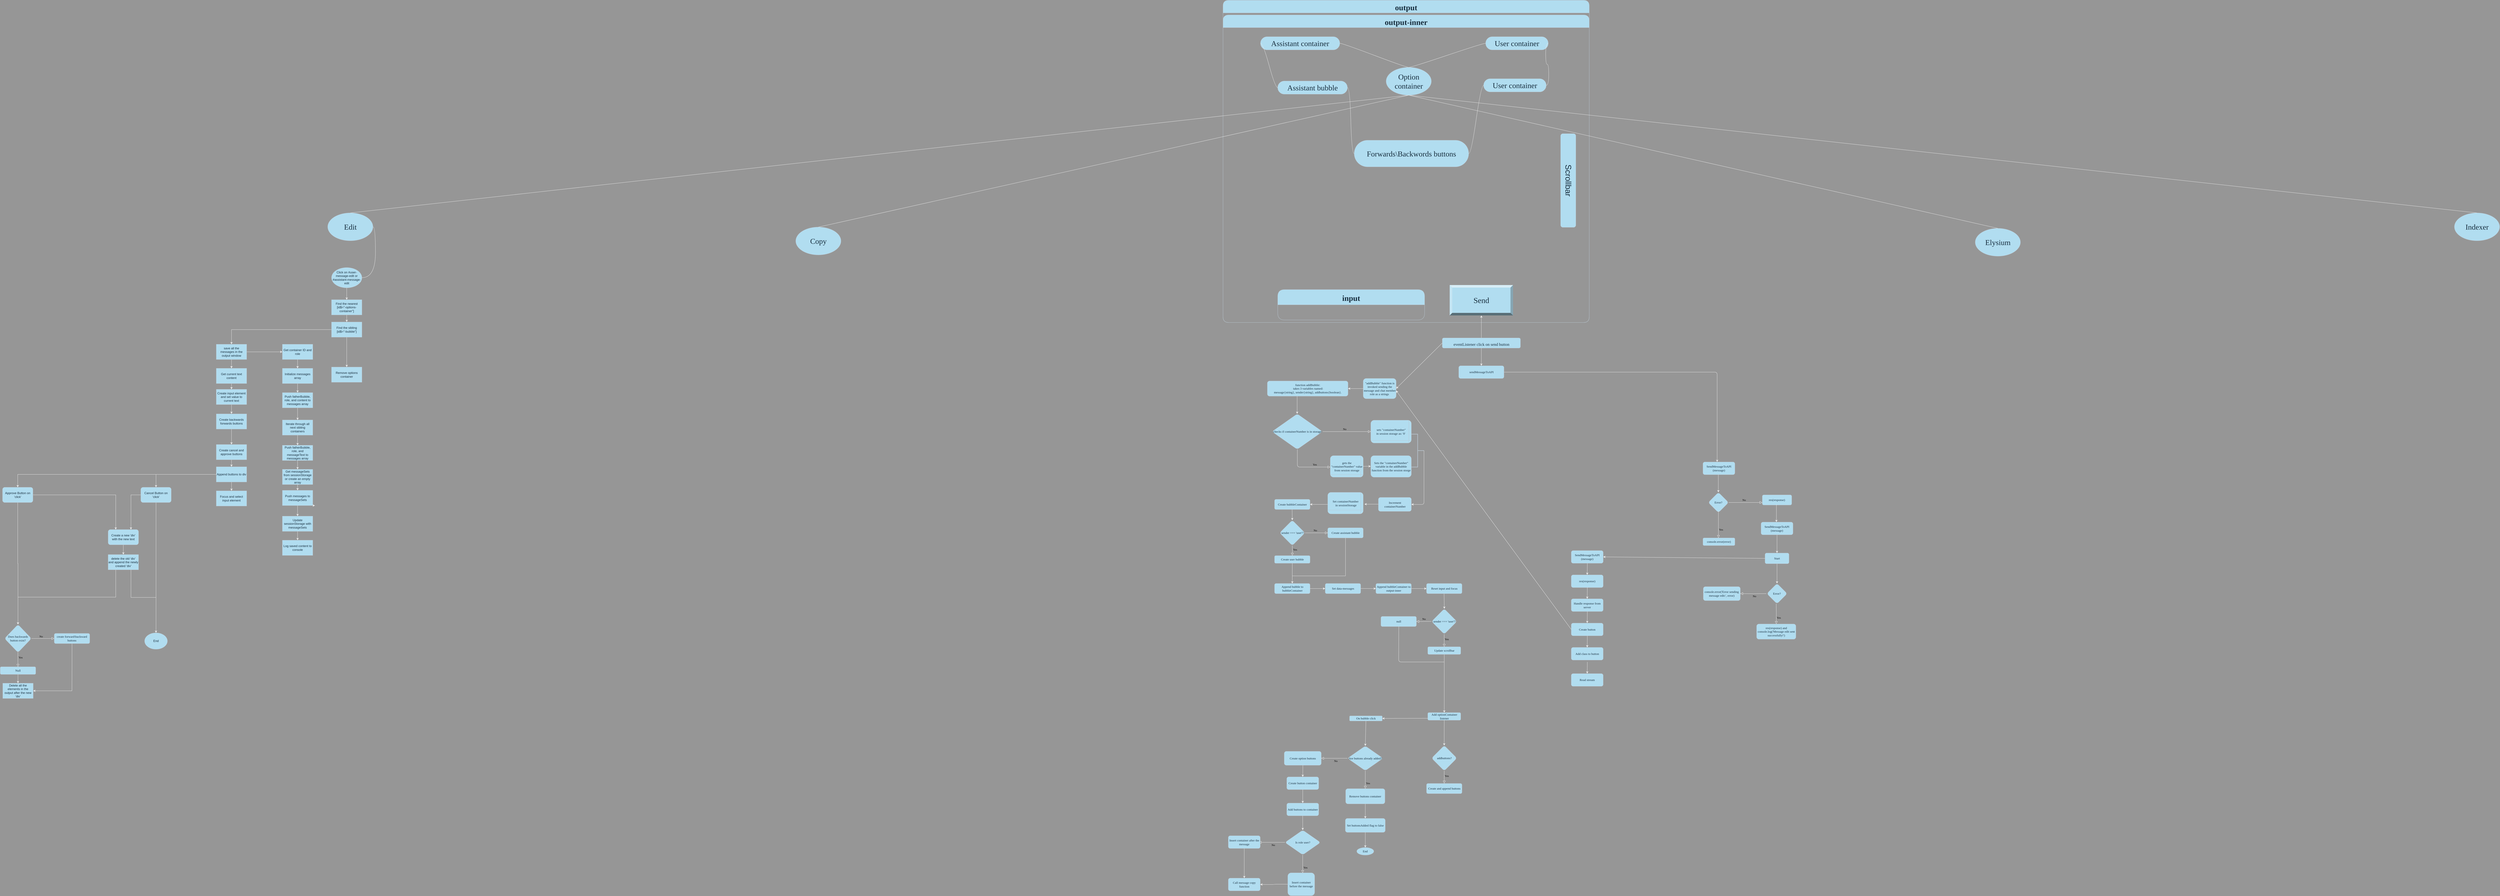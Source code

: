 <mxfile version="20.8.16" type="device"><diagram id="C5RBs43oDa-KdzZeNtuy" name="Page-1"><mxGraphModel dx="14590" dy="7995" grid="0" gridSize="10" guides="1" tooltips="1" connect="1" arrows="1" fold="1" page="0" pageScale="1" pageWidth="1169" pageHeight="827" background="#969696" math="0" shadow="0"><root><mxCell id="WIyWlLk6GJQsqaUBKTNV-0"/><mxCell id="WIyWlLk6GJQsqaUBKTNV-1" parent="WIyWlLk6GJQsqaUBKTNV-0"/><mxCell id="wX9Deym4tQ_ffLBqfz6I-1" value="&quot;addBubble&quot; function is invoked sending the message and chat member role as a strings&amp;nbsp;" style="rounded=1;whiteSpace=wrap;html=1;labelBackgroundColor=none;fillColor=#B1DDF0;strokeColor=#BAC8D3;fontColor=#182E3E;fontFamily=Comic Sans MS;" parent="WIyWlLk6GJQsqaUBKTNV-1" vertex="1"><mxGeometry x="-771.5" y="-1110" width="130" height="80" as="geometry"/></mxCell><mxCell id="wX9Deym4tQ_ffLBqfz6I-2" value="" style="endArrow=classic;html=1;rounded=1;exitX=0;exitY=0.5;exitDx=0;exitDy=0;entryX=1;entryY=0.5;entryDx=0;entryDy=0;labelBackgroundColor=none;strokeColor=#EEEEEE;fontColor=default;fontFamily=Comic Sans MS;" parent="WIyWlLk6GJQsqaUBKTNV-1" source="wX9Deym4tQ_ffLBqfz6I-1" target="wX9Deym4tQ_ffLBqfz6I-5" edge="1"><mxGeometry width="50" height="50" relative="1" as="geometry"><mxPoint x="-777" y="-1070.77" as="sourcePoint"/><mxPoint x="-821.5" y="-1070" as="targetPoint"/></mxGeometry></mxCell><mxCell id="wX9Deym4tQ_ffLBqfz6I-3" value="" style="endArrow=classic;html=1;rounded=1;exitX=0;exitY=0.5;exitDx=0;exitDy=0;labelBackgroundColor=none;strokeColor=#EEEEEE;fontColor=default;fontFamily=Comic Sans MS;entryX=1;entryY=0.5;entryDx=0;entryDy=0;" parent="WIyWlLk6GJQsqaUBKTNV-1" source="9-BZH0ohS2dUulpZkMat-35" target="wX9Deym4tQ_ffLBqfz6I-1" edge="1"><mxGeometry width="50" height="50" relative="1" as="geometry"><mxPoint x="-520" y="-1270" as="sourcePoint"/><mxPoint x="-631" y="-1081" as="targetPoint"/></mxGeometry></mxCell><mxCell id="wX9Deym4tQ_ffLBqfz6I-5" value="function addBubble:&lt;br&gt;&amp;nbsp;takes 3 variables named:&lt;br&gt;message{string}, sender{string}, addbuttons{boolean}." style="rounded=1;whiteSpace=wrap;html=1;labelBackgroundColor=none;fillColor=#B1DDF0;strokeColor=#BAC8D3;fontColor=#182E3E;fontFamily=Comic Sans MS;" parent="WIyWlLk6GJQsqaUBKTNV-1" vertex="1"><mxGeometry x="-1150" y="-1100" width="318.5" height="60" as="geometry"/></mxCell><mxCell id="wX9Deym4tQ_ffLBqfz6I-6" value="" style="endArrow=classic;html=1;rounded=1;labelBackgroundColor=none;strokeColor=#EEEEEE;fontColor=default;fontFamily=Comic Sans MS;" parent="WIyWlLk6GJQsqaUBKTNV-1" edge="1"><mxGeometry width="50" height="50" relative="1" as="geometry"><mxPoint x="-1032.28" y="-1040" as="sourcePoint"/><mxPoint x="-1032.28" y="-970" as="targetPoint"/><Array as="points"><mxPoint x="-1032.28" y="-980"/></Array></mxGeometry></mxCell><mxCell id="wX9Deym4tQ_ffLBqfz6I-8" value="checks if containerNumber is in storage" style="rhombus;whiteSpace=wrap;html=1;rounded=1;labelBackgroundColor=none;fillColor=#B1DDF0;strokeColor=#BAC8D3;fontColor=#182E3E;fontFamily=Comic Sans MS;" parent="WIyWlLk6GJQsqaUBKTNV-1" vertex="1"><mxGeometry x="-1131.5" y="-970" width="199" height="140" as="geometry"/></mxCell><mxCell id="wX9Deym4tQ_ffLBqfz6I-17" value="No" style="edgeStyle=orthogonalEdgeStyle;rounded=1;html=1;jettySize=auto;orthogonalLoop=1;fontSize=11;endArrow=block;endFill=0;endSize=8;strokeWidth=1;shadow=0;labelBackgroundColor=none;strokeColor=#EEEEEE;fontColor=default;fontFamily=Comic Sans MS;" parent="WIyWlLk6GJQsqaUBKTNV-1" edge="1"><mxGeometry x="-0.095" y="10" relative="1" as="geometry"><mxPoint as="offset"/><mxPoint x="-931.5" y="-900" as="sourcePoint"/><mxPoint x="-741.5" y="-900" as="targetPoint"/><Array as="points"/></mxGeometry></mxCell><mxCell id="wX9Deym4tQ_ffLBqfz6I-18" value="Yes" style="edgeStyle=orthogonalEdgeStyle;rounded=1;html=1;jettySize=auto;orthogonalLoop=1;fontSize=11;endArrow=block;endFill=0;endSize=8;strokeWidth=1;shadow=0;labelBackgroundColor=none;strokeColor=#EEEEEE;fontColor=default;fontFamily=Comic Sans MS;" parent="WIyWlLk6GJQsqaUBKTNV-1" edge="1"><mxGeometry x="0.387" y="10" relative="1" as="geometry"><mxPoint as="offset"/><mxPoint x="-1031.5" y="-830" as="sourcePoint"/><mxPoint x="-901.5" y="-760" as="targetPoint"/><Array as="points"><mxPoint x="-1031.5" y="-830"/><mxPoint x="-1031.5" y="-760"/></Array></mxGeometry></mxCell><mxCell id="wX9Deym4tQ_ffLBqfz6I-20" value="sets &quot;containerNumber&quot;&lt;br&gt;in session storage as: '0'&amp;nbsp;" style="shape=internalStorage;whiteSpace=wrap;html=1;backgroundOutline=1;dx=150;dy=80;rounded=1;labelBackgroundColor=none;fillColor=#B1DDF0;strokeColor=#BAC8D3;fontColor=#182E3E;fontFamily=Comic Sans MS;" parent="WIyWlLk6GJQsqaUBKTNV-1" vertex="1"><mxGeometry x="-741.5" y="-945" width="160" height="90" as="geometry"/></mxCell><mxCell id="wX9Deym4tQ_ffLBqfz6I-23" value="Sets the &quot;containerNumber&quot;&lt;br&gt;variable in the addBubble function from the session storge" style="rounded=1;whiteSpace=wrap;html=1;labelBackgroundColor=none;fillColor=#B1DDF0;strokeColor=#BAC8D3;fontColor=#182E3E;fontFamily=Comic Sans MS;" parent="WIyWlLk6GJQsqaUBKTNV-1" vertex="1"><mxGeometry x="-741.5" y="-805" width="160" height="85" as="geometry"/></mxCell><mxCell id="wX9Deym4tQ_ffLBqfz6I-24" value="gets the &quot;containerNumber&quot; value from session storage" style="shape=internalStorage;whiteSpace=wrap;html=1;backgroundOutline=1;dx=120;dy=75;rounded=1;labelBackgroundColor=none;fillColor=#B1DDF0;strokeColor=#BAC8D3;fontColor=#182E3E;fontFamily=Comic Sans MS;" parent="WIyWlLk6GJQsqaUBKTNV-1" vertex="1"><mxGeometry x="-901.5" y="-805" width="130" height="85" as="geometry"/></mxCell><mxCell id="wX9Deym4tQ_ffLBqfz6I-25" value="" style="endArrow=classic;html=1;rounded=1;labelBackgroundColor=none;strokeColor=#EEEEEE;fontColor=default;fontFamily=Comic Sans MS;" parent="WIyWlLk6GJQsqaUBKTNV-1" edge="1"><mxGeometry width="50" height="50" relative="1" as="geometry"><mxPoint x="-771.5" y="-763" as="sourcePoint"/><mxPoint x="-741.5" y="-763" as="targetPoint"/></mxGeometry></mxCell><mxCell id="wX9Deym4tQ_ffLBqfz6I-26" value="" style="strokeWidth=2;html=1;shape=mxgraph.flowchart.annotation_2;align=left;labelPosition=right;pointerEvents=1;rotation=-180;rounded=1;labelBackgroundColor=none;fillColor=#B1DDF0;strokeColor=#BAC8D3;fontColor=#182E3E;fontFamily=Comic Sans MS;" parent="WIyWlLk6GJQsqaUBKTNV-1" vertex="1"><mxGeometry x="-581.5" y="-890" width="50" height="130" as="geometry"/></mxCell><mxCell id="wX9Deym4tQ_ffLBqfz6I-27" value="" style="endArrow=classic;html=1;rounded=1;exitX=0;exitY=0.5;exitDx=0;exitDy=0;exitPerimeter=0;entryX=1;entryY=0.5;entryDx=0;entryDy=0;labelBackgroundColor=none;strokeColor=#EEEEEE;fontColor=default;fontFamily=Comic Sans MS;" parent="WIyWlLk6GJQsqaUBKTNV-1" source="wX9Deym4tQ_ffLBqfz6I-26" target="wX9Deym4tQ_ffLBqfz6I-29" edge="1"><mxGeometry width="50" height="50" relative="1" as="geometry"><mxPoint x="-401.5" y="-650" as="sourcePoint"/><mxPoint x="-501.5" y="-450" as="targetPoint"/><Array as="points"><mxPoint x="-531.5" y="-612"/></Array></mxGeometry></mxCell><mxCell id="wX9Deym4tQ_ffLBqfz6I-29" value="Increment containerNumber" style="rounded=1;whiteSpace=wrap;html=1;labelBackgroundColor=none;fillColor=#B1DDF0;strokeColor=#BAC8D3;fontColor=#182E3E;fontFamily=Comic Sans MS;" parent="WIyWlLk6GJQsqaUBKTNV-1" vertex="1"><mxGeometry x="-711.5" y="-640" width="130" height="55" as="geometry"/></mxCell><mxCell id="wX9Deym4tQ_ffLBqfz6I-30" value="" style="endArrow=classic;html=1;rounded=1;labelBackgroundColor=none;strokeColor=#EEEEEE;fontColor=default;fontFamily=Comic Sans MS;" parent="WIyWlLk6GJQsqaUBKTNV-1" edge="1"><mxGeometry width="50" height="50" relative="1" as="geometry"><mxPoint x="-711.5" y="-613.21" as="sourcePoint"/><mxPoint x="-766.75" y="-613.21" as="targetPoint"/><Array as="points"><mxPoint x="-736.75" y="-613.21"/></Array></mxGeometry></mxCell><mxCell id="wX9Deym4tQ_ffLBqfz6I-32" value="" style="endArrow=classic;html=1;rounded=1;exitX=0;exitY=0.5;exitDx=0;exitDy=0;entryX=1;entryY=0.5;entryDx=0;entryDy=0;labelBackgroundColor=none;strokeColor=#EEEEEE;fontColor=default;fontFamily=Comic Sans MS;" parent="WIyWlLk6GJQsqaUBKTNV-1" edge="1"><mxGeometry width="50" height="50" relative="1" as="geometry"><mxPoint x="-911.5" y="-612.5" as="sourcePoint"/><mxPoint x="-981.5" y="-612.5" as="targetPoint"/></mxGeometry></mxCell><mxCell id="wX9Deym4tQ_ffLBqfz6I-33" value="Create bubbleContainer" style="rounded=1;whiteSpace=wrap;html=1;labelBackgroundColor=none;fillColor=#B1DDF0;strokeColor=#BAC8D3;fontColor=#182E3E;fontFamily=Comic Sans MS;" parent="WIyWlLk6GJQsqaUBKTNV-1" vertex="1"><mxGeometry x="-1121.5" y="-632.5" width="140" height="40" as="geometry"/></mxCell><mxCell id="wX9Deym4tQ_ffLBqfz6I-37" value="sender === 'user'?" style="rhombus;whiteSpace=wrap;html=1;rounded=1;labelBackgroundColor=none;fillColor=#B1DDF0;strokeColor=#BAC8D3;fontColor=#182E3E;fontFamily=Comic Sans MS;" parent="WIyWlLk6GJQsqaUBKTNV-1" vertex="1"><mxGeometry x="-1101.25" y="-550" width="99.5" height="100" as="geometry"/></mxCell><mxCell id="wX9Deym4tQ_ffLBqfz6I-80" value="" style="endArrow=classic;html=1;rounded=1;labelBackgroundColor=none;strokeColor=#EEEEEE;fontColor=default;fontFamily=Comic Sans MS;" parent="WIyWlLk6GJQsqaUBKTNV-1" edge="1"><mxGeometry width="50" height="50" relative="1" as="geometry"><mxPoint x="-1052.21" y="-592.5" as="sourcePoint"/><mxPoint x="-1051.5" y="-550" as="targetPoint"/></mxGeometry></mxCell><mxCell id="wX9Deym4tQ_ffLBqfz6I-82" value="No" style="edgeStyle=orthogonalEdgeStyle;rounded=1;html=1;jettySize=auto;orthogonalLoop=1;fontSize=11;endArrow=block;endFill=0;endSize=8;strokeWidth=1;shadow=0;labelBackgroundColor=none;strokeColor=#EEEEEE;fontColor=default;fontFamily=Comic Sans MS;" parent="WIyWlLk6GJQsqaUBKTNV-1" edge="1"><mxGeometry x="-0.095" y="10" relative="1" as="geometry"><mxPoint as="offset"/><mxPoint x="-1001.75" y="-500" as="sourcePoint"/><mxPoint x="-911.5" y="-500" as="targetPoint"/><Array as="points"/></mxGeometry></mxCell><mxCell id="wX9Deym4tQ_ffLBqfz6I-83" value="Yes" style="edgeStyle=orthogonalEdgeStyle;rounded=1;html=1;jettySize=auto;orthogonalLoop=1;fontSize=11;endArrow=block;endFill=0;endSize=8;strokeWidth=1;shadow=0;labelBackgroundColor=none;entryX=0.5;entryY=0;entryDx=0;entryDy=0;strokeColor=#EEEEEE;fontColor=default;fontFamily=Comic Sans MS;" parent="WIyWlLk6GJQsqaUBKTNV-1" target="wX9Deym4tQ_ffLBqfz6I-85" edge="1"><mxGeometry x="-0.2" y="10" relative="1" as="geometry"><mxPoint as="offset"/><mxPoint x="-1051.5" y="-450" as="sourcePoint"/><mxPoint x="-1051.5" y="-400" as="targetPoint"/><Array as="points"/></mxGeometry></mxCell><mxCell id="wX9Deym4tQ_ffLBqfz6I-84" value="Create assistant bubble" style="rounded=1;whiteSpace=wrap;html=1;labelBackgroundColor=none;fillColor=#B1DDF0;strokeColor=#BAC8D3;fontColor=#182E3E;fontFamily=Comic Sans MS;" parent="WIyWlLk6GJQsqaUBKTNV-1" vertex="1"><mxGeometry x="-911.5" y="-520" width="140" height="40" as="geometry"/></mxCell><mxCell id="wX9Deym4tQ_ffLBqfz6I-85" value="Create user bubble" style="rounded=1;whiteSpace=wrap;html=1;labelBackgroundColor=none;fillColor=#B1DDF0;strokeColor=#BAC8D3;fontColor=#182E3E;fontFamily=Comic Sans MS;" parent="WIyWlLk6GJQsqaUBKTNV-1" vertex="1"><mxGeometry x="-1121.5" y="-410" width="140" height="30" as="geometry"/></mxCell><mxCell id="wX9Deym4tQ_ffLBqfz6I-88" value="" style="endArrow=none;html=1;rounded=1;entryX=0.5;entryY=1;entryDx=0;entryDy=0;labelBackgroundColor=none;strokeColor=#EEEEEE;fontColor=default;fontFamily=Comic Sans MS;" parent="WIyWlLk6GJQsqaUBKTNV-1" target="wX9Deym4tQ_ffLBqfz6I-84" edge="1"><mxGeometry width="50" height="50" relative="1" as="geometry"><mxPoint x="-841.5" y="-330" as="sourcePoint"/><mxPoint x="-838.25" y="-460" as="targetPoint"/></mxGeometry></mxCell><mxCell id="wX9Deym4tQ_ffLBqfz6I-89" value="" style="endArrow=none;html=1;rounded=1;labelBackgroundColor=none;strokeColor=#EEEEEE;fontColor=default;fontFamily=Comic Sans MS;" parent="WIyWlLk6GJQsqaUBKTNV-1" edge="1"><mxGeometry width="50" height="50" relative="1" as="geometry"><mxPoint x="-1051.5" y="-330" as="sourcePoint"/><mxPoint x="-841.5" y="-330" as="targetPoint"/></mxGeometry></mxCell><mxCell id="wX9Deym4tQ_ffLBqfz6I-90" value="Append bubble to bubbleContainer" style="rounded=1;whiteSpace=wrap;html=1;labelBackgroundColor=none;fillColor=#B1DDF0;strokeColor=#BAC8D3;fontColor=#182E3E;fontFamily=Comic Sans MS;" parent="WIyWlLk6GJQsqaUBKTNV-1" vertex="1"><mxGeometry x="-1121.5" y="-300" width="140" height="40" as="geometry"/></mxCell><mxCell id="wX9Deym4tQ_ffLBqfz6I-92" value="" style="endArrow=classic;html=1;rounded=1;exitX=0.5;exitY=1;exitDx=0;exitDy=0;labelBackgroundColor=none;strokeColor=#EEEEEE;fontColor=default;fontFamily=Comic Sans MS;" parent="WIyWlLk6GJQsqaUBKTNV-1" source="wX9Deym4tQ_ffLBqfz6I-85" target="wX9Deym4tQ_ffLBqfz6I-90" edge="1"><mxGeometry width="50" height="50" relative="1" as="geometry"><mxPoint x="-1052.13" y="-360" as="sourcePoint"/><mxPoint x="-1050" y="-310" as="targetPoint"/></mxGeometry></mxCell><mxCell id="wX9Deym4tQ_ffLBqfz6I-93" value="" style="endArrow=classic;html=1;rounded=1;exitX=1;exitY=0.5;exitDx=0;exitDy=0;entryX=0;entryY=0.5;entryDx=0;entryDy=0;labelBackgroundColor=none;strokeColor=#EEEEEE;fontColor=default;fontFamily=Comic Sans MS;" parent="WIyWlLk6GJQsqaUBKTNV-1" source="wX9Deym4tQ_ffLBqfz6I-90" target="wX9Deym4tQ_ffLBqfz6I-94" edge="1"><mxGeometry width="50" height="50" relative="1" as="geometry"><mxPoint x="-972.75" y="-280.42" as="sourcePoint"/><mxPoint x="-932.5" y="-280.42" as="targetPoint"/></mxGeometry></mxCell><mxCell id="wX9Deym4tQ_ffLBqfz6I-94" value="Set data-messages" style="rounded=1;whiteSpace=wrap;html=1;labelBackgroundColor=none;fillColor=#B1DDF0;strokeColor=#BAC8D3;fontColor=#182E3E;fontFamily=Comic Sans MS;" parent="WIyWlLk6GJQsqaUBKTNV-1" vertex="1"><mxGeometry x="-921.5" y="-300" width="140" height="40" as="geometry"/></mxCell><mxCell id="wX9Deym4tQ_ffLBqfz6I-95" value="" style="endArrow=classic;html=1;rounded=1;labelBackgroundColor=none;strokeColor=#EEEEEE;fontColor=default;fontFamily=Comic Sans MS;" parent="WIyWlLk6GJQsqaUBKTNV-1" edge="1"><mxGeometry width="50" height="50" relative="1" as="geometry"><mxPoint x="-452.21" y="-260" as="sourcePoint"/><mxPoint x="-451.21" y="-200" as="targetPoint"/></mxGeometry></mxCell><mxCell id="wX9Deym4tQ_ffLBqfz6I-96" value="Append bubbleContainer to output-inner" style="rounded=1;whiteSpace=wrap;html=1;labelBackgroundColor=none;fillColor=#B1DDF0;strokeColor=#BAC8D3;fontColor=#182E3E;fontFamily=Comic Sans MS;" parent="WIyWlLk6GJQsqaUBKTNV-1" vertex="1"><mxGeometry x="-721.5" y="-300" width="140" height="40" as="geometry"/></mxCell><mxCell id="wX9Deym4tQ_ffLBqfz6I-98" value="Reset input and focus" style="rounded=1;whiteSpace=wrap;html=1;labelBackgroundColor=none;fillColor=#B1DDF0;strokeColor=#BAC8D3;fontColor=#182E3E;fontFamily=Comic Sans MS;" parent="WIyWlLk6GJQsqaUBKTNV-1" vertex="1"><mxGeometry x="-521.5" y="-300" width="140" height="40" as="geometry"/></mxCell><mxCell id="9-BZH0ohS2dUulpZkMat-79" value="" style="edgeStyle=orthogonalEdgeStyle;rounded=1;orthogonalLoop=1;jettySize=auto;html=1;fontSize=16;labelBackgroundColor=none;strokeColor=#EEEEEE;fontColor=default;fontFamily=Comic Sans MS;" parent="WIyWlLk6GJQsqaUBKTNV-1" source="wX9Deym4tQ_ffLBqfz6I-100" target="mDdlJBYnY5_i_cVXb-hR-8" edge="1"><mxGeometry relative="1" as="geometry"/></mxCell><mxCell id="wX9Deym4tQ_ffLBqfz6I-100" value="Update scrollbar" style="rounded=1;whiteSpace=wrap;html=1;labelBackgroundColor=none;fillColor=#B1DDF0;strokeColor=#BAC8D3;fontColor=#182E3E;fontFamily=Comic Sans MS;" parent="WIyWlLk6GJQsqaUBKTNV-1" vertex="1"><mxGeometry x="-516.5" y="-50" width="130" height="30" as="geometry"/></mxCell><mxCell id="wX9Deym4tQ_ffLBqfz6I-117" value="sender === 'user'?" style="rhombus;whiteSpace=wrap;html=1;rounded=1;labelBackgroundColor=none;fillColor=#B1DDF0;strokeColor=#BAC8D3;fontColor=#182E3E;fontFamily=Comic Sans MS;" parent="WIyWlLk6GJQsqaUBKTNV-1" vertex="1"><mxGeometry x="-501.25" y="-200" width="99.5" height="100" as="geometry"/></mxCell><mxCell id="wX9Deym4tQ_ffLBqfz6I-121" value="No" style="edgeStyle=orthogonalEdgeStyle;rounded=1;html=1;jettySize=auto;orthogonalLoop=1;fontSize=11;endArrow=block;endFill=0;endSize=8;strokeWidth=1;shadow=0;labelBackgroundColor=none;entryX=1;entryY=0.5;entryDx=0;entryDy=0;strokeColor=#EEEEEE;fontColor=default;fontFamily=Comic Sans MS;" parent="WIyWlLk6GJQsqaUBKTNV-1" target="wX9Deym4tQ_ffLBqfz6I-123" edge="1"><mxGeometry x="0.002" y="-10" relative="1" as="geometry"><mxPoint as="offset"/><mxPoint x="-501.62" y="-150.42" as="sourcePoint"/><mxPoint x="-561.5" y="-150" as="targetPoint"/><Array as="points"/></mxGeometry></mxCell><mxCell id="wX9Deym4tQ_ffLBqfz6I-123" value="null" style="rounded=1;whiteSpace=wrap;html=1;labelBackgroundColor=none;fillColor=#B1DDF0;strokeColor=#BAC8D3;fontColor=#182E3E;fontFamily=Comic Sans MS;" parent="WIyWlLk6GJQsqaUBKTNV-1" vertex="1"><mxGeometry x="-701.5" y="-170" width="140" height="40" as="geometry"/></mxCell><mxCell id="wX9Deym4tQ_ffLBqfz6I-124" value="Set containerNumber&lt;br&gt;&amp;nbsp;in sessionStorage" style="shape=internalStorage;whiteSpace=wrap;html=1;backgroundOutline=1;dx=130;dy=70;rounded=1;labelBackgroundColor=none;fillColor=#B1DDF0;strokeColor=#BAC8D3;fontColor=#182E3E;fontFamily=Comic Sans MS;" parent="WIyWlLk6GJQsqaUBKTNV-1" vertex="1"><mxGeometry x="-911.5" y="-660" width="140" height="85" as="geometry"/></mxCell><mxCell id="wX9Deym4tQ_ffLBqfz6I-126" value="" style="endArrow=classic;html=1;rounded=1;entryX=0;entryY=0.5;entryDx=0;entryDy=0;labelBackgroundColor=none;strokeColor=#EEEEEE;fontColor=default;fontFamily=Comic Sans MS;" parent="WIyWlLk6GJQsqaUBKTNV-1" target="wX9Deym4tQ_ffLBqfz6I-96" edge="1"><mxGeometry width="50" height="50" relative="1" as="geometry"><mxPoint x="-781.5" y="-280.42" as="sourcePoint"/><mxPoint x="-741.25" y="-280.42" as="targetPoint"/></mxGeometry></mxCell><mxCell id="wX9Deym4tQ_ffLBqfz6I-127" value="" style="endArrow=classic;html=1;rounded=1;entryX=0;entryY=0.5;entryDx=0;entryDy=0;labelBackgroundColor=none;strokeColor=#EEEEEE;fontColor=default;fontFamily=Comic Sans MS;" parent="WIyWlLk6GJQsqaUBKTNV-1" target="wX9Deym4tQ_ffLBqfz6I-98" edge="1"><mxGeometry width="50" height="50" relative="1" as="geometry"><mxPoint x="-581.75" y="-280" as="sourcePoint"/><mxPoint x="-541.5" y="-280" as="targetPoint"/></mxGeometry></mxCell><mxCell id="wX9Deym4tQ_ffLBqfz6I-129" value="Yes" style="edgeStyle=orthogonalEdgeStyle;rounded=1;html=1;jettySize=auto;orthogonalLoop=1;fontSize=11;endArrow=block;endFill=0;endSize=8;strokeWidth=1;shadow=0;labelBackgroundColor=none;strokeColor=#EEEEEE;fontColor=default;fontFamily=Comic Sans MS;" parent="WIyWlLk6GJQsqaUBKTNV-1" edge="1"><mxGeometry x="-0.2" y="10" relative="1" as="geometry"><mxPoint as="offset"/><mxPoint x="-451.74" y="-100" as="sourcePoint"/><mxPoint x="-451.74" y="-50" as="targetPoint"/><Array as="points"><mxPoint x="-451.74" y="-80"/><mxPoint x="-451.74" y="-80"/></Array></mxGeometry></mxCell><mxCell id="wX9Deym4tQ_ffLBqfz6I-131" value="" style="endArrow=none;html=1;rounded=1;labelBackgroundColor=none;strokeColor=#EEEEEE;fontColor=default;fontFamily=Comic Sans MS;" parent="WIyWlLk6GJQsqaUBKTNV-1" edge="1"><mxGeometry width="50" height="50" relative="1" as="geometry"><mxPoint x="-631.09" y="-130" as="sourcePoint"/><mxPoint x="-451.5" y="10" as="targetPoint"/><Array as="points"><mxPoint x="-631.5" y="10"/></Array></mxGeometry></mxCell><mxCell id="mDdlJBYnY5_i_cVXb-hR-8" value="Add optionContainer listener" style="rounded=1;whiteSpace=wrap;html=1;labelBackgroundColor=none;fillColor=#B1DDF0;strokeColor=#BAC8D3;fontColor=#182E3E;fontFamily=Comic Sans MS;" parent="WIyWlLk6GJQsqaUBKTNV-1" vertex="1"><mxGeometry x="-516.5" y="210" width="130" height="30" as="geometry"/></mxCell><mxCell id="mDdlJBYnY5_i_cVXb-hR-13" value="" style="endArrow=classic;html=1;rounded=1;entryX=0.5;entryY=0;entryDx=0;entryDy=0;labelBackgroundColor=none;strokeColor=#EEEEEE;fontColor=default;fontFamily=Comic Sans MS;" parent="WIyWlLk6GJQsqaUBKTNV-1" source="mDdlJBYnY5_i_cVXb-hR-8" edge="1"><mxGeometry width="50" height="50" relative="1" as="geometry"><mxPoint x="-451.84" y="249" as="sourcePoint"/><mxPoint x="-451.745" y="340" as="targetPoint"/></mxGeometry></mxCell><mxCell id="mDdlJBYnY5_i_cVXb-hR-15" value="addbuttons?" style="rhombus;whiteSpace=wrap;html=1;rounded=1;labelBackgroundColor=none;fillColor=#B1DDF0;strokeColor=#BAC8D3;fontColor=#182E3E;fontFamily=Comic Sans MS;" parent="WIyWlLk6GJQsqaUBKTNV-1" vertex="1"><mxGeometry x="-501.25" y="340" width="99.5" height="100" as="geometry"/></mxCell><mxCell id="mDdlJBYnY5_i_cVXb-hR-17" value="Create and append buttons" style="rounded=1;whiteSpace=wrap;html=1;labelBackgroundColor=none;fillColor=#B1DDF0;strokeColor=#BAC8D3;fontColor=#182E3E;fontFamily=Comic Sans MS;" parent="WIyWlLk6GJQsqaUBKTNV-1" vertex="1"><mxGeometry x="-521.5" y="490" width="140" height="40" as="geometry"/></mxCell><mxCell id="mDdlJBYnY5_i_cVXb-hR-18" value="Yes" style="edgeStyle=orthogonalEdgeStyle;rounded=1;html=1;jettySize=auto;orthogonalLoop=1;fontSize=11;endArrow=block;endFill=0;endSize=8;strokeWidth=1;shadow=0;labelBackgroundColor=none;strokeColor=#EEEEEE;fontColor=default;fontFamily=Comic Sans MS;" parent="WIyWlLk6GJQsqaUBKTNV-1" edge="1"><mxGeometry x="-0.2" y="10" relative="1" as="geometry"><mxPoint as="offset"/><mxPoint x="-451.6" y="440" as="sourcePoint"/><mxPoint x="-451.6" y="490" as="targetPoint"/><Array as="points"><mxPoint x="-451.6" y="460"/><mxPoint x="-451.6" y="460"/></Array></mxGeometry></mxCell><mxCell id="9-BZH0ohS2dUulpZkMat-47" value="" style="edgeStyle=orthogonalEdgeStyle;rounded=1;orthogonalLoop=1;jettySize=auto;html=1;fontSize=20;exitX=1;exitY=0.5;exitDx=0;exitDy=0;labelBackgroundColor=none;strokeColor=#EEEEEE;fontColor=default;fontFamily=Comic Sans MS;" parent="WIyWlLk6GJQsqaUBKTNV-1" source="mDdlJBYnY5_i_cVXb-hR-27" target="mDdlJBYnY5_i_cVXb-hR-30" edge="1"><mxGeometry relative="1" as="geometry"><mxPoint x="-305" y="-1080" as="sourcePoint"/><Array as="points"><mxPoint x="626" y="-1135"/></Array></mxGeometry></mxCell><mxCell id="mDdlJBYnY5_i_cVXb-hR-27" value="sendMessageToAPI" style="rounded=1;whiteSpace=wrap;html=1;labelBackgroundColor=none;fillColor=#B1DDF0;strokeColor=#BAC8D3;fontColor=#182E3E;fontFamily=Comic Sans MS;" parent="WIyWlLk6GJQsqaUBKTNV-1" vertex="1"><mxGeometry x="-394.25" y="-1160" width="178.5" height="50" as="geometry"/></mxCell><mxCell id="mDdlJBYnY5_i_cVXb-hR-30" value="SendMessageToAPI&lt;br style=&quot;border-color: var(--border-color);&quot;&gt;(message)" style="rounded=1;whiteSpace=wrap;html=1;labelBackgroundColor=none;fillColor=#B1DDF0;strokeColor=#BAC8D3;fontColor=#182E3E;fontFamily=Comic Sans MS;" parent="WIyWlLk6GJQsqaUBKTNV-1" vertex="1"><mxGeometry x="570" y="-780" width="126" height="50" as="geometry"/></mxCell><mxCell id="mDdlJBYnY5_i_cVXb-hR-31" value="Error?" style="rhombus;whiteSpace=wrap;html=1;rounded=1;labelBackgroundColor=none;fillColor=#B1DDF0;strokeColor=#BAC8D3;fontColor=#182E3E;fontFamily=Comic Sans MS;" parent="WIyWlLk6GJQsqaUBKTNV-1" vertex="1"><mxGeometry x="591" y="-660" width="80" height="80" as="geometry"/></mxCell><mxCell id="mDdlJBYnY5_i_cVXb-hR-32" value="" style="endArrow=classic;html=1;rounded=1;labelBackgroundColor=none;strokeColor=#EEEEEE;fontColor=default;fontFamily=Comic Sans MS;" parent="WIyWlLk6GJQsqaUBKTNV-1" edge="1"><mxGeometry width="50" height="50" relative="1" as="geometry"><mxPoint x="630.71" y="-730" as="sourcePoint"/><mxPoint x="630.71" y="-660" as="targetPoint"/><Array as="points"><mxPoint x="630.71" y="-670"/><mxPoint x="630.71" y="-700"/></Array></mxGeometry></mxCell><mxCell id="mDdlJBYnY5_i_cVXb-hR-34" value="No" style="edgeStyle=orthogonalEdgeStyle;rounded=1;html=1;jettySize=auto;orthogonalLoop=1;fontSize=11;endArrow=block;endFill=0;endSize=8;strokeWidth=1;shadow=0;labelBackgroundColor=none;entryX=0;entryY=0.75;entryDx=0;entryDy=0;exitX=1;exitY=0.5;exitDx=0;exitDy=0;strokeColor=#EEEEEE;fontColor=default;fontFamily=Comic Sans MS;" parent="WIyWlLk6GJQsqaUBKTNV-1" source="mDdlJBYnY5_i_cVXb-hR-31" target="mDdlJBYnY5_i_cVXb-hR-38" edge="1"><mxGeometry x="-0.095" y="10" relative="1" as="geometry"><mxPoint as="offset"/><mxPoint x="680" y="-622" as="sourcePoint"/><mxPoint x="461" y="-620" as="targetPoint"/><Array as="points"/></mxGeometry></mxCell><mxCell id="mDdlJBYnY5_i_cVXb-hR-35" value="Yes" style="edgeStyle=orthogonalEdgeStyle;rounded=1;html=1;jettySize=auto;orthogonalLoop=1;fontSize=11;endArrow=block;endFill=0;endSize=8;strokeWidth=1;shadow=0;labelBackgroundColor=none;strokeColor=#EEEEEE;fontColor=default;fontFamily=Comic Sans MS;" parent="WIyWlLk6GJQsqaUBKTNV-1" edge="1"><mxGeometry x="0.387" y="10" relative="1" as="geometry"><mxPoint as="offset"/><mxPoint x="631" y="-587.53" as="sourcePoint"/><mxPoint x="631" y="-480" as="targetPoint"/><Array as="points"><mxPoint x="631" y="-587.53"/><mxPoint x="631" y="-517.53"/></Array></mxGeometry></mxCell><mxCell id="mDdlJBYnY5_i_cVXb-hR-36" value="console.error(error)" style="rounded=1;whiteSpace=wrap;html=1;labelBackgroundColor=none;fillColor=#B1DDF0;strokeColor=#BAC8D3;fontColor=#182E3E;fontFamily=Comic Sans MS;" parent="WIyWlLk6GJQsqaUBKTNV-1" vertex="1"><mxGeometry x="570" y="-480" width="126" height="30" as="geometry"/></mxCell><mxCell id="mDdlJBYnY5_i_cVXb-hR-38" value="res(response)" style="rounded=1;whiteSpace=wrap;html=1;labelBackgroundColor=none;fillColor=#B1DDF0;strokeColor=#BAC8D3;fontColor=#182E3E;fontFamily=Comic Sans MS;" parent="WIyWlLk6GJQsqaUBKTNV-1" vertex="1"><mxGeometry x="804.38" y="-650" width="116" height="40" as="geometry"/></mxCell><mxCell id="mDdlJBYnY5_i_cVXb-hR-39" value="" style="endArrow=classic;html=1;rounded=1;labelBackgroundColor=none;strokeColor=#EEEEEE;fontColor=default;fontFamily=Comic Sans MS;" parent="WIyWlLk6GJQsqaUBKTNV-1" edge="1"><mxGeometry width="50" height="50" relative="1" as="geometry"><mxPoint x="859.98" y="-612.5" as="sourcePoint"/><mxPoint x="859.98" y="-542.5" as="targetPoint"/><Array as="points"><mxPoint x="859.98" y="-552.5"/></Array></mxGeometry></mxCell><mxCell id="9-BZH0ohS2dUulpZkMat-50" value="" style="edgeStyle=orthogonalEdgeStyle;rounded=1;orthogonalLoop=1;jettySize=auto;html=1;fontSize=16;labelBackgroundColor=none;strokeColor=#EEEEEE;fontColor=default;fontFamily=Comic Sans MS;" parent="WIyWlLk6GJQsqaUBKTNV-1" source="mDdlJBYnY5_i_cVXb-hR-40" target="mDdlJBYnY5_i_cVXb-hR-52" edge="1"><mxGeometry relative="1" as="geometry"/></mxCell><mxCell id="mDdlJBYnY5_i_cVXb-hR-40" value="SendMessageToAPI&lt;br style=&quot;border-color: var(--border-color);&quot;&gt;(message)" style="rounded=1;whiteSpace=wrap;html=1;labelBackgroundColor=none;fillColor=#B1DDF0;strokeColor=#BAC8D3;fontColor=#182E3E;fontFamily=Comic Sans MS;" parent="WIyWlLk6GJQsqaUBKTNV-1" vertex="1"><mxGeometry x="799.38" y="-542.5" width="126" height="50" as="geometry"/></mxCell><mxCell id="mDdlJBYnY5_i_cVXb-hR-45" value="Error?" style="rhombus;whiteSpace=wrap;html=1;rounded=1;labelBackgroundColor=none;fillColor=#B1DDF0;strokeColor=#BAC8D3;fontColor=#182E3E;fontFamily=Comic Sans MS;" parent="WIyWlLk6GJQsqaUBKTNV-1" vertex="1"><mxGeometry x="822.38" y="-300" width="80" height="80" as="geometry"/></mxCell><mxCell id="mDdlJBYnY5_i_cVXb-hR-46" value="No" style="edgeStyle=orthogonalEdgeStyle;rounded=1;html=1;jettySize=auto;orthogonalLoop=1;fontSize=11;endArrow=block;endFill=0;endSize=8;strokeWidth=1;shadow=0;labelBackgroundColor=none;entryX=1;entryY=0.5;entryDx=0;entryDy=0;strokeColor=#EEEEEE;fontColor=default;fontFamily=Comic Sans MS;" parent="WIyWlLk6GJQsqaUBKTNV-1" target="mDdlJBYnY5_i_cVXb-hR-49" edge="1"><mxGeometry x="-0.095" y="10" relative="1" as="geometry"><mxPoint as="offset"/><mxPoint x="820.38" y="-260" as="sourcePoint"/><mxPoint x="731.38" y="-260" as="targetPoint"/><Array as="points"/></mxGeometry></mxCell><mxCell id="mDdlJBYnY5_i_cVXb-hR-47" value="Yes" style="edgeStyle=orthogonalEdgeStyle;rounded=1;html=1;jettySize=auto;orthogonalLoop=1;fontSize=11;endArrow=block;endFill=0;endSize=8;strokeWidth=1;shadow=0;labelBackgroundColor=none;entryX=0.5;entryY=0;entryDx=0;entryDy=0;strokeColor=#EEEEEE;fontColor=default;fontFamily=Comic Sans MS;" parent="WIyWlLk6GJQsqaUBKTNV-1" target="mDdlJBYnY5_i_cVXb-hR-48" edge="1"><mxGeometry x="0.387" y="10" relative="1" as="geometry"><mxPoint as="offset"/><mxPoint x="859.21" y="-220" as="sourcePoint"/><mxPoint x="859.21" y="-112.47" as="targetPoint"/><Array as="points"/></mxGeometry></mxCell><mxCell id="mDdlJBYnY5_i_cVXb-hR-48" value="res(response) and console.log('Message edit sent successfully!')" style="rounded=1;whiteSpace=wrap;html=1;labelBackgroundColor=none;fillColor=#B1DDF0;strokeColor=#BAC8D3;fontColor=#182E3E;fontFamily=Comic Sans MS;" parent="WIyWlLk6GJQsqaUBKTNV-1" vertex="1"><mxGeometry x="781.88" y="-140" width="155" height="60" as="geometry"/></mxCell><mxCell id="mDdlJBYnY5_i_cVXb-hR-49" value="console.error('Error sending message edit:', error)" style="rounded=1;whiteSpace=wrap;html=1;labelBackgroundColor=none;fillColor=#B1DDF0;strokeColor=#BAC8D3;fontColor=#182E3E;fontFamily=Comic Sans MS;" parent="WIyWlLk6GJQsqaUBKTNV-1" vertex="1"><mxGeometry x="571.38" y="-287.5" width="146" height="55" as="geometry"/></mxCell><mxCell id="9-BZH0ohS2dUulpZkMat-51" value="" style="edgeStyle=orthogonalEdgeStyle;rounded=1;orthogonalLoop=1;jettySize=auto;html=1;fontSize=16;labelBackgroundColor=none;strokeColor=#EEEEEE;fontColor=default;fontFamily=Comic Sans MS;" parent="WIyWlLk6GJQsqaUBKTNV-1" source="mDdlJBYnY5_i_cVXb-hR-52" target="mDdlJBYnY5_i_cVXb-hR-45" edge="1"><mxGeometry relative="1" as="geometry"/></mxCell><mxCell id="mDdlJBYnY5_i_cVXb-hR-52" value="Start" style="rounded=1;whiteSpace=wrap;html=1;labelBackgroundColor=none;fillColor=#B1DDF0;strokeColor=#BAC8D3;fontColor=#182E3E;fontFamily=Comic Sans MS;" parent="WIyWlLk6GJQsqaUBKTNV-1" vertex="1"><mxGeometry x="815.13" y="-420.25" width="94.5" height="42" as="geometry"/></mxCell><mxCell id="mDdlJBYnY5_i_cVXb-hR-54" value="SendMessageToAPI&lt;br style=&quot;border-color: var(--border-color);&quot;&gt;(message)" style="rounded=1;whiteSpace=wrap;html=1;labelBackgroundColor=none;fillColor=#B1DDF0;strokeColor=#BAC8D3;fontColor=#182E3E;fontFamily=Comic Sans MS;" parent="WIyWlLk6GJQsqaUBKTNV-1" vertex="1"><mxGeometry x="50" y="-430" width="126" height="50" as="geometry"/></mxCell><mxCell id="mDdlJBYnY5_i_cVXb-hR-68" value="" style="endArrow=classic;html=1;rounded=1;entryX=1;entryY=0.5;entryDx=0;entryDy=0;exitX=0;exitY=0.5;exitDx=0;exitDy=0;labelBackgroundColor=none;strokeColor=#EEEEEE;fontColor=default;fontFamily=Comic Sans MS;" parent="WIyWlLk6GJQsqaUBKTNV-1" source="mDdlJBYnY5_i_cVXb-hR-52" target="mDdlJBYnY5_i_cVXb-hR-54" edge="1"><mxGeometry width="50" height="50" relative="1" as="geometry"><mxPoint x="860" y="-340" as="sourcePoint"/><mxPoint x="1421.5" y="-638.75" as="targetPoint"/></mxGeometry></mxCell><mxCell id="mDdlJBYnY5_i_cVXb-hR-69" value="res(response)" style="rounded=1;whiteSpace=wrap;html=1;labelBackgroundColor=none;fillColor=#B1DDF0;strokeColor=#BAC8D3;fontColor=#182E3E;fontFamily=Comic Sans MS;" parent="WIyWlLk6GJQsqaUBKTNV-1" vertex="1"><mxGeometry x="50" y="-334" width="126" height="50" as="geometry"/></mxCell><mxCell id="mDdlJBYnY5_i_cVXb-hR-70" value="" style="endArrow=classic;html=1;rounded=1;exitX=0.5;exitY=1;exitDx=0;exitDy=0;entryX=0.5;entryY=0;entryDx=0;entryDy=0;labelBackgroundColor=none;strokeColor=#EEEEEE;fontColor=default;fontFamily=Comic Sans MS;" parent="WIyWlLk6GJQsqaUBKTNV-1" target="mDdlJBYnY5_i_cVXb-hR-69" edge="1"><mxGeometry width="50" height="50" relative="1" as="geometry"><mxPoint x="113.5" y="-380" as="sourcePoint"/><mxPoint x="111.5" y="-354" as="targetPoint"/></mxGeometry></mxCell><mxCell id="mDdlJBYnY5_i_cVXb-hR-71" value="Handle response from server" style="rounded=1;whiteSpace=wrap;html=1;labelBackgroundColor=none;fillColor=#B1DDF0;strokeColor=#BAC8D3;fontColor=#182E3E;fontFamily=Comic Sans MS;" parent="WIyWlLk6GJQsqaUBKTNV-1" vertex="1"><mxGeometry x="50" y="-239.5" width="126" height="50" as="geometry"/></mxCell><mxCell id="mDdlJBYnY5_i_cVXb-hR-72" value="" style="endArrow=classic;html=1;rounded=1;exitX=0.5;exitY=1;exitDx=0;exitDy=0;entryX=0.5;entryY=0;entryDx=0;entryDy=0;labelBackgroundColor=none;strokeColor=#EEEEEE;fontColor=default;fontFamily=Comic Sans MS;" parent="WIyWlLk6GJQsqaUBKTNV-1" target="mDdlJBYnY5_i_cVXb-hR-71" edge="1"><mxGeometry width="50" height="50" relative="1" as="geometry"><mxPoint x="113.5" y="-285.5" as="sourcePoint"/><mxPoint x="111.5" y="-259.5" as="targetPoint"/></mxGeometry></mxCell><mxCell id="mDdlJBYnY5_i_cVXb-hR-73" value="Create button" style="rounded=1;whiteSpace=wrap;html=1;labelBackgroundColor=none;fillColor=#B1DDF0;strokeColor=#BAC8D3;fontColor=#182E3E;fontFamily=Comic Sans MS;" parent="WIyWlLk6GJQsqaUBKTNV-1" vertex="1"><mxGeometry x="50" y="-143.5" width="126" height="50" as="geometry"/></mxCell><mxCell id="mDdlJBYnY5_i_cVXb-hR-74" value="" style="endArrow=classic;html=1;rounded=1;exitX=0.5;exitY=1;exitDx=0;exitDy=0;entryX=0.5;entryY=0;entryDx=0;entryDy=0;labelBackgroundColor=none;strokeColor=#EEEEEE;fontColor=default;fontFamily=Comic Sans MS;" parent="WIyWlLk6GJQsqaUBKTNV-1" target="mDdlJBYnY5_i_cVXb-hR-73" edge="1"><mxGeometry width="50" height="50" relative="1" as="geometry"><mxPoint x="113.5" y="-189.5" as="sourcePoint"/><mxPoint x="111.5" y="-163.5" as="targetPoint"/></mxGeometry></mxCell><mxCell id="mDdlJBYnY5_i_cVXb-hR-75" value="Add class to button" style="rounded=1;whiteSpace=wrap;html=1;labelBackgroundColor=none;fillColor=#B1DDF0;strokeColor=#BAC8D3;fontColor=#182E3E;fontFamily=Comic Sans MS;" parent="WIyWlLk6GJQsqaUBKTNV-1" vertex="1"><mxGeometry x="50" y="-47.5" width="126" height="50" as="geometry"/></mxCell><mxCell id="mDdlJBYnY5_i_cVXb-hR-76" value="" style="endArrow=classic;html=1;rounded=1;exitX=0.5;exitY=1;exitDx=0;exitDy=0;entryX=0.5;entryY=0;entryDx=0;entryDy=0;labelBackgroundColor=none;strokeColor=#EEEEEE;fontColor=default;fontFamily=Comic Sans MS;" parent="WIyWlLk6GJQsqaUBKTNV-1" target="mDdlJBYnY5_i_cVXb-hR-75" edge="1"><mxGeometry width="50" height="50" relative="1" as="geometry"><mxPoint x="113.5" y="-93.5" as="sourcePoint"/><mxPoint x="111.5" y="-67.5" as="targetPoint"/></mxGeometry></mxCell><mxCell id="mDdlJBYnY5_i_cVXb-hR-77" value="Read stream" style="rounded=1;whiteSpace=wrap;html=1;labelBackgroundColor=none;fillColor=#B1DDF0;strokeColor=#BAC8D3;fontColor=#182E3E;fontFamily=Comic Sans MS;" parent="WIyWlLk6GJQsqaUBKTNV-1" vertex="1"><mxGeometry x="50" y="56" width="126" height="50" as="geometry"/></mxCell><mxCell id="mDdlJBYnY5_i_cVXb-hR-78" value="" style="endArrow=classic;html=1;rounded=1;exitX=0.5;exitY=1;exitDx=0;exitDy=0;entryX=0.5;entryY=0;entryDx=0;entryDy=0;labelBackgroundColor=none;strokeColor=#EEEEEE;fontColor=default;fontFamily=Comic Sans MS;" parent="WIyWlLk6GJQsqaUBKTNV-1" target="mDdlJBYnY5_i_cVXb-hR-77" edge="1"><mxGeometry width="50" height="50" relative="1" as="geometry"><mxPoint x="113.5" y="10" as="sourcePoint"/><mxPoint x="111.5" y="36" as="targetPoint"/></mxGeometry></mxCell><mxCell id="9-BZH0ohS2dUulpZkMat-14" value="output" style="swimlane;startSize=50;horizontal=1;containerType=tree;fontSize=31;rounded=1;labelBackgroundColor=none;fillColor=#B1DDF0;strokeColor=#BAC8D3;fontColor=#182E3E;fontFamily=Comic Sans MS;" parent="WIyWlLk6GJQsqaUBKTNV-1" vertex="1"><mxGeometry x="-1325" y="-2604" width="1446" height="1273" as="geometry"/></mxCell><mxCell id="9-BZH0ohS2dUulpZkMat-19" value="Option container" style="ellipse;whiteSpace=wrap;html=1;align=center;treeFolding=1;treeMoving=1;newEdgeStyle={&quot;edgeStyle&quot;:&quot;entityRelationEdgeStyle&quot;,&quot;startArrow&quot;:&quot;none&quot;,&quot;endArrow&quot;:&quot;none&quot;,&quot;segment&quot;:10,&quot;curved&quot;:1,&quot;sourcePerimeterSpacing&quot;:0,&quot;targetPerimeterSpacing&quot;:0};fontSize=30;rounded=1;labelBackgroundColor=none;fillColor=#B1DDF0;strokeColor=#BAC8D3;fontColor=#182E3E;fontFamily=Comic Sans MS;" parent="9-BZH0ohS2dUulpZkMat-14" vertex="1"><mxGeometry x="644" y="265" width="178.5" height="110" as="geometry"/></mxCell><mxCell id="9-BZH0ohS2dUulpZkMat-20" value="User container" style="whiteSpace=wrap;html=1;rounded=1;arcSize=50;align=center;verticalAlign=middle;strokeWidth=1;autosize=1;spacing=4;treeFolding=1;treeMoving=1;newEdgeStyle={&quot;edgeStyle&quot;:&quot;entityRelationEdgeStyle&quot;,&quot;startArrow&quot;:&quot;none&quot;,&quot;endArrow&quot;:&quot;none&quot;,&quot;segment&quot;:10,&quot;curved&quot;:1,&quot;sourcePerimeterSpacing&quot;:0,&quot;targetPerimeterSpacing&quot;:0};fontSize=30;labelBackgroundColor=none;fillColor=#B1DDF0;strokeColor=#BAC8D3;fontColor=#182E3E;fontFamily=Comic Sans MS;" parent="9-BZH0ohS2dUulpZkMat-14" vertex="1"><mxGeometry x="1037" y="144" width="247" height="52" as="geometry"/></mxCell><mxCell id="9-BZH0ohS2dUulpZkMat-15" value="" style="edgeStyle=entityRelationEdgeStyle;startArrow=none;endArrow=none;segment=10;curved=1;sourcePerimeterSpacing=0;targetPerimeterSpacing=0;rounded=1;fontSize=30;exitX=0.5;exitY=0;exitDx=0;exitDy=0;labelBackgroundColor=none;strokeColor=#EEEEEE;fontColor=default;fontFamily=Comic Sans MS;" parent="9-BZH0ohS2dUulpZkMat-14" source="9-BZH0ohS2dUulpZkMat-19" target="9-BZH0ohS2dUulpZkMat-20" edge="1"><mxGeometry relative="1" as="geometry"/></mxCell><mxCell id="9-BZH0ohS2dUulpZkMat-22" value="Assistant container" style="whiteSpace=wrap;html=1;rounded=1;arcSize=50;align=center;verticalAlign=middle;strokeWidth=1;autosize=1;spacing=4;treeFolding=1;treeMoving=1;newEdgeStyle={&quot;edgeStyle&quot;:&quot;entityRelationEdgeStyle&quot;,&quot;startArrow&quot;:&quot;none&quot;,&quot;endArrow&quot;:&quot;none&quot;,&quot;segment&quot;:10,&quot;curved&quot;:1,&quot;sourcePerimeterSpacing&quot;:0,&quot;targetPerimeterSpacing&quot;:0};fontSize=30;labelBackgroundColor=none;fillColor=#B1DDF0;strokeColor=#BAC8D3;fontColor=#182E3E;fontFamily=Comic Sans MS;" parent="9-BZH0ohS2dUulpZkMat-14" vertex="1" collapsed="1"><mxGeometry x="148" y="144" width="313" height="52" as="geometry"/></mxCell><mxCell id="9-BZH0ohS2dUulpZkMat-17" value="" style="edgeStyle=entityRelationEdgeStyle;startArrow=none;endArrow=none;segment=10;curved=1;sourcePerimeterSpacing=0;targetPerimeterSpacing=0;rounded=1;fontSize=30;exitX=0.5;exitY=0;exitDx=0;exitDy=0;labelBackgroundColor=none;strokeColor=#EEEEEE;fontColor=default;fontFamily=Comic Sans MS;" parent="9-BZH0ohS2dUulpZkMat-14" source="9-BZH0ohS2dUulpZkMat-19" target="9-BZH0ohS2dUulpZkMat-22" edge="1"><mxGeometry relative="1" as="geometry"/></mxCell><mxCell id="nYvSEouUW8zmdsVpemTD-122" value="Assistant bubble" style="whiteSpace=wrap;html=1;rounded=1;arcSize=50;align=center;verticalAlign=middle;strokeWidth=1;autosize=1;spacing=4;treeFolding=1;treeMoving=1;newEdgeStyle={&quot;edgeStyle&quot;:&quot;entityRelationEdgeStyle&quot;,&quot;startArrow&quot;:&quot;none&quot;,&quot;endArrow&quot;:&quot;none&quot;,&quot;segment&quot;:10,&quot;curved&quot;:1,&quot;sourcePerimeterSpacing&quot;:0,&quot;targetPerimeterSpacing&quot;:0};fontSize=30;labelBackgroundColor=none;fillColor=#B1DDF0;strokeColor=#BAC8D3;fontColor=#182E3E;fontFamily=Comic Sans MS;" vertex="1" collapsed="1" parent="9-BZH0ohS2dUulpZkMat-14"><mxGeometry x="216" y="319" width="275" height="52" as="geometry"/></mxCell><mxCell id="nYvSEouUW8zmdsVpemTD-121" value="" style="edgeStyle=entityRelationEdgeStyle;startArrow=none;endArrow=none;segment=10;curved=1;sourcePerimeterSpacing=0;targetPerimeterSpacing=0;rounded=1;fontSize=30;exitX=0;exitY=0.5;exitDx=0;exitDy=0;labelBackgroundColor=none;strokeColor=#EEEEEE;fontColor=default;fontFamily=Comic Sans MS;entryX=0;entryY=0.5;entryDx=0;entryDy=0;" edge="1" target="nYvSEouUW8zmdsVpemTD-122" source="9-BZH0ohS2dUulpZkMat-22" parent="9-BZH0ohS2dUulpZkMat-14"><mxGeometry relative="1" as="geometry"><mxPoint x="-466.75" y="-2065" as="sourcePoint"/></mxGeometry></mxCell><mxCell id="nYvSEouUW8zmdsVpemTD-128" value="" style="edgeStyle=entityRelationEdgeStyle;startArrow=none;endArrow=none;segment=10;curved=1;sourcePerimeterSpacing=0;targetPerimeterSpacing=0;rounded=1;fontSize=30;exitX=1;exitY=0.5;exitDx=0;exitDy=0;labelBackgroundColor=none;strokeColor=#EEEEEE;fontColor=default;fontFamily=Comic Sans MS;entryX=0;entryY=0.5;entryDx=0;entryDy=0;" edge="1" target="nYvSEouUW8zmdsVpemTD-129" source="nYvSEouUW8zmdsVpemTD-122" parent="9-BZH0ohS2dUulpZkMat-14"><mxGeometry relative="1" as="geometry"><mxPoint x="-1052" y="-2160" as="sourcePoint"/></mxGeometry></mxCell><mxCell id="nYvSEouUW8zmdsVpemTD-129" value="Forwards\Backwords buttons" style="whiteSpace=wrap;html=1;rounded=1;arcSize=50;align=center;verticalAlign=middle;strokeWidth=1;autosize=1;spacing=4;treeFolding=1;treeMoving=1;newEdgeStyle={&quot;edgeStyle&quot;:&quot;entityRelationEdgeStyle&quot;,&quot;startArrow&quot;:&quot;none&quot;,&quot;endArrow&quot;:&quot;none&quot;,&quot;segment&quot;:10,&quot;curved&quot;:1,&quot;sourcePerimeterSpacing&quot;:0,&quot;targetPerimeterSpacing&quot;:0};fontSize=30;labelBackgroundColor=none;fillColor=#B1DDF0;strokeColor=#BAC8D3;fontColor=#182E3E;fontFamily=Comic Sans MS;" vertex="1" collapsed="1" parent="9-BZH0ohS2dUulpZkMat-14"><mxGeometry x="518" y="553" width="452" height="105" as="geometry"/></mxCell><mxCell id="nYvSEouUW8zmdsVpemTD-130" value="" style="edgeStyle=entityRelationEdgeStyle;startArrow=none;endArrow=none;segment=10;curved=1;sourcePerimeterSpacing=0;targetPerimeterSpacing=0;rounded=1;fontSize=30;exitX=1;exitY=0.5;exitDx=0;exitDy=0;labelBackgroundColor=none;strokeColor=#EEEEEE;fontColor=default;fontFamily=Comic Sans MS;" edge="1" target="nYvSEouUW8zmdsVpemTD-131" source="9-BZH0ohS2dUulpZkMat-20" parent="9-BZH0ohS2dUulpZkMat-14"><mxGeometry relative="1" as="geometry"><mxPoint x="-466.75" y="-2065" as="sourcePoint"/></mxGeometry></mxCell><mxCell id="nYvSEouUW8zmdsVpemTD-131" value="User container" style="whiteSpace=wrap;html=1;rounded=1;arcSize=50;align=center;verticalAlign=middle;strokeWidth=1;autosize=1;spacing=4;treeFolding=1;treeMoving=1;newEdgeStyle={&quot;edgeStyle&quot;:&quot;entityRelationEdgeStyle&quot;,&quot;startArrow&quot;:&quot;none&quot;,&quot;endArrow&quot;:&quot;none&quot;,&quot;segment&quot;:10,&quot;curved&quot;:1,&quot;sourcePerimeterSpacing&quot;:0,&quot;targetPerimeterSpacing&quot;:0};fontSize=30;labelBackgroundColor=none;fillColor=#B1DDF0;strokeColor=#BAC8D3;fontColor=#182E3E;fontFamily=Comic Sans MS;" vertex="1" parent="9-BZH0ohS2dUulpZkMat-14"><mxGeometry x="1029" y="310" width="247" height="52" as="geometry"/></mxCell><mxCell id="nYvSEouUW8zmdsVpemTD-144" value="" style="edgeStyle=entityRelationEdgeStyle;startArrow=none;endArrow=none;segment=10;curved=1;sourcePerimeterSpacing=0;targetPerimeterSpacing=0;rounded=1;fontSize=30;exitX=0;exitY=0.5;exitDx=0;exitDy=0;labelBackgroundColor=none;strokeColor=#EEEEEE;fontColor=default;fontFamily=Comic Sans MS;entryX=1;entryY=0.5;entryDx=0;entryDy=0;" edge="1" parent="9-BZH0ohS2dUulpZkMat-14" source="nYvSEouUW8zmdsVpemTD-131" target="nYvSEouUW8zmdsVpemTD-129"><mxGeometry relative="1" as="geometry"><mxPoint x="832" y="533" as="sourcePoint"/><mxPoint x="874" y="786" as="targetPoint"/></mxGeometry></mxCell><mxCell id="9-BZH0ohS2dUulpZkMat-34" value="input" style="swimlane;fontSize=31;startSize=60;rounded=1;labelBackgroundColor=none;fillColor=#B1DDF0;strokeColor=#BAC8D3;fontColor=#182E3E;fontFamily=Comic Sans MS;" parent="9-BZH0ohS2dUulpZkMat-14" vertex="1"><mxGeometry x="216" y="1143" width="580" height="120" as="geometry"/></mxCell><mxCell id="nYvSEouUW8zmdsVpemTD-159" value="output-inner" style="swimlane;startSize=50;horizontal=1;containerType=tree;fontSize=31;rounded=1;labelBackgroundColor=none;fillColor=#B1DDF0;strokeColor=#BAC8D3;fontColor=#182E3E;fontFamily=Comic Sans MS;" vertex="1" parent="9-BZH0ohS2dUulpZkMat-14"><mxGeometry y="58" width="1446" height="1215" as="geometry"/></mxCell><mxCell id="nYvSEouUW8zmdsVpemTD-173" value="&lt;font style=&quot;font-size: 32px;&quot;&gt;Scrollbar&lt;/font&gt;" style="rounded=1;whiteSpace=wrap;html=1;strokeColor=#BAC8D3;fontColor=#182E3E;fillColor=#B1DDF0;rotation=90;direction=south;" vertex="1" parent="nYvSEouUW8zmdsVpemTD-159"><mxGeometry x="1178" y="624" width="370" height="60" as="geometry"/></mxCell><mxCell id="9-BZH0ohS2dUulpZkMat-42" value="" style="edgeStyle=orthogonalEdgeStyle;rounded=1;orthogonalLoop=1;jettySize=auto;html=1;fontSize=20;labelBackgroundColor=none;strokeColor=#EEEEEE;fontColor=default;fontFamily=Comic Sans MS;" parent="WIyWlLk6GJQsqaUBKTNV-1" source="9-BZH0ohS2dUulpZkMat-35" target="9-BZH0ohS2dUulpZkMat-33" edge="1"><mxGeometry relative="1" as="geometry"/></mxCell><mxCell id="9-BZH0ohS2dUulpZkMat-48" value="" style="edgeStyle=orthogonalEdgeStyle;rounded=1;orthogonalLoop=1;jettySize=auto;html=1;fontSize=20;labelBackgroundColor=none;strokeColor=#EEEEEE;fontColor=default;fontFamily=Comic Sans MS;" parent="WIyWlLk6GJQsqaUBKTNV-1" source="9-BZH0ohS2dUulpZkMat-35" target="mDdlJBYnY5_i_cVXb-hR-27" edge="1"><mxGeometry relative="1" as="geometry"/></mxCell><mxCell id="9-BZH0ohS2dUulpZkMat-35" value="&lt;font style=&quot;&quot;&gt;&lt;font style=&quot;font-size: 16px;&quot;&gt;eventListener click on send button&lt;/font&gt;&lt;br&gt;&lt;/font&gt;" style="rounded=1;whiteSpace=wrap;html=1;fontSize=31;labelBackgroundColor=none;fillColor=#B1DDF0;strokeColor=#BAC8D3;fontColor=#182E3E;fontFamily=Comic Sans MS;" parent="WIyWlLk6GJQsqaUBKTNV-1" vertex="1"><mxGeometry x="-459.25" y="-1270" width="308.5" height="40" as="geometry"/></mxCell><mxCell id="9-BZH0ohS2dUulpZkMat-52" value="" style="endArrow=classic;html=1;rounded=1;exitX=0;exitY=0.5;exitDx=0;exitDy=0;labelBackgroundColor=none;strokeColor=#EEEEEE;fontColor=default;fontFamily=Comic Sans MS;entryX=0.999;entryY=0.6;entryDx=0;entryDy=0;entryPerimeter=0;" parent="WIyWlLk6GJQsqaUBKTNV-1" source="mDdlJBYnY5_i_cVXb-hR-73" target="wX9Deym4tQ_ffLBqfz6I-1" edge="1"><mxGeometry width="50" height="50" relative="1" as="geometry"><mxPoint x="42.5" y="-220.0" as="sourcePoint"/><mxPoint x="-628" y="-1039" as="targetPoint"/></mxGeometry></mxCell><mxCell id="9-BZH0ohS2dUulpZkMat-55" value="On bubble click" style="rounded=1;whiteSpace=wrap;html=1;labelBackgroundColor=none;fillColor=#B1DDF0;strokeColor=#BAC8D3;fontColor=#182E3E;fontFamily=Comic Sans MS;" parent="WIyWlLk6GJQsqaUBKTNV-1" vertex="1"><mxGeometry x="-825.38" y="223" width="129.12" height="20" as="geometry"/></mxCell><mxCell id="9-BZH0ohS2dUulpZkMat-56" value="Are buttons already added?" style="rhombus;whiteSpace=wrap;html=1;rounded=1;labelBackgroundColor=none;fillColor=#B1DDF0;strokeColor=#BAC8D3;fontColor=#182E3E;fontFamily=Comic Sans MS;" parent="WIyWlLk6GJQsqaUBKTNV-1" vertex="1"><mxGeometry x="-833.25" y="341.75" width="140" height="97.5" as="geometry"/></mxCell><mxCell id="9-BZH0ohS2dUulpZkMat-57" value="No" style="edgeStyle=orthogonalEdgeStyle;rounded=1;html=1;jettySize=auto;orthogonalLoop=1;fontSize=11;endArrow=block;endFill=0;endSize=8;strokeWidth=1;shadow=0;labelBackgroundColor=none;entryX=1;entryY=0.5;entryDx=0;entryDy=0;exitX=0;exitY=0.5;exitDx=0;exitDy=0;strokeColor=#EEEEEE;fontColor=default;fontFamily=Comic Sans MS;" parent="WIyWlLk6GJQsqaUBKTNV-1" source="9-BZH0ohS2dUulpZkMat-56" target="9-BZH0ohS2dUulpZkMat-60" edge="1"><mxGeometry x="-0.095" y="10" relative="1" as="geometry"><mxPoint as="offset"/><mxPoint x="-843.25" y="393" as="sourcePoint"/><mxPoint x="-943.25" y="390.5" as="targetPoint"/><Array as="points"/></mxGeometry></mxCell><mxCell id="9-BZH0ohS2dUulpZkMat-58" value="Yes" style="edgeStyle=orthogonalEdgeStyle;rounded=1;html=1;jettySize=auto;orthogonalLoop=1;fontSize=11;endArrow=block;endFill=0;endSize=8;strokeWidth=1;shadow=0;labelBackgroundColor=none;entryX=0.5;entryY=0;entryDx=0;entryDy=0;exitX=0.5;exitY=1;exitDx=0;exitDy=0;strokeColor=#EEEEEE;fontColor=default;fontFamily=Comic Sans MS;" parent="WIyWlLk6GJQsqaUBKTNV-1" source="9-BZH0ohS2dUulpZkMat-56" target="9-BZH0ohS2dUulpZkMat-59" edge="1"><mxGeometry x="0.387" y="10" relative="1" as="geometry"><mxPoint as="offset"/><mxPoint x="-763.25" y="443" as="sourcePoint"/><mxPoint x="-769.42" y="538.03" as="targetPoint"/><Array as="points"/></mxGeometry></mxCell><mxCell id="9-BZH0ohS2dUulpZkMat-59" value="Remove buttons container" style="rounded=1;whiteSpace=wrap;html=1;labelBackgroundColor=none;fillColor=#B1DDF0;strokeColor=#BAC8D3;fontColor=#182E3E;fontFamily=Comic Sans MS;" parent="WIyWlLk6GJQsqaUBKTNV-1" vertex="1"><mxGeometry x="-840.75" y="510.5" width="155" height="60" as="geometry"/></mxCell><mxCell id="9-BZH0ohS2dUulpZkMat-60" value="Create option buttons" style="rounded=1;whiteSpace=wrap;html=1;labelBackgroundColor=none;fillColor=#B1DDF0;strokeColor=#BAC8D3;fontColor=#182E3E;fontFamily=Comic Sans MS;" parent="WIyWlLk6GJQsqaUBKTNV-1" vertex="1"><mxGeometry x="-1083.25" y="363" width="146" height="55" as="geometry"/></mxCell><mxCell id="9-BZH0ohS2dUulpZkMat-61" value="" style="endArrow=classic;html=1;rounded=1;exitX=0.5;exitY=1;exitDx=0;exitDy=0;entryX=0.5;entryY=0;entryDx=0;entryDy=0;labelBackgroundColor=none;strokeColor=#EEEEEE;fontColor=default;fontFamily=Comic Sans MS;" parent="WIyWlLk6GJQsqaUBKTNV-1" source="9-BZH0ohS2dUulpZkMat-55" target="9-BZH0ohS2dUulpZkMat-56" edge="1"><mxGeometry width="50" height="50" relative="1" as="geometry"><mxPoint x="-763.81" y="303" as="sourcePoint"/><mxPoint x="-763.25" y="333" as="targetPoint"/></mxGeometry></mxCell><mxCell id="9-BZH0ohS2dUulpZkMat-62" value="Create button container" style="rounded=1;whiteSpace=wrap;html=1;labelBackgroundColor=none;fillColor=#B1DDF0;strokeColor=#BAC8D3;fontColor=#182E3E;fontFamily=Comic Sans MS;" parent="WIyWlLk6GJQsqaUBKTNV-1" vertex="1"><mxGeometry x="-1073.25" y="464" width="126" height="50" as="geometry"/></mxCell><mxCell id="9-BZH0ohS2dUulpZkMat-63" value="" style="endArrow=classic;html=1;rounded=1;exitX=0.5;exitY=1;exitDx=0;exitDy=0;entryX=0.5;entryY=0;entryDx=0;entryDy=0;labelBackgroundColor=none;strokeColor=#EEEEEE;fontColor=default;fontFamily=Comic Sans MS;" parent="WIyWlLk6GJQsqaUBKTNV-1" target="9-BZH0ohS2dUulpZkMat-62" edge="1"><mxGeometry width="50" height="50" relative="1" as="geometry"><mxPoint x="-1009.75" y="418" as="sourcePoint"/><mxPoint x="-1011.75" y="444" as="targetPoint"/></mxGeometry></mxCell><mxCell id="9-BZH0ohS2dUulpZkMat-64" value="Add buttons to container" style="rounded=1;whiteSpace=wrap;html=1;labelBackgroundColor=none;fillColor=#B1DDF0;strokeColor=#BAC8D3;fontColor=#182E3E;fontFamily=Comic Sans MS;" parent="WIyWlLk6GJQsqaUBKTNV-1" vertex="1"><mxGeometry x="-1073.25" y="567.5" width="126" height="50" as="geometry"/></mxCell><mxCell id="9-BZH0ohS2dUulpZkMat-65" value="" style="endArrow=classic;html=1;rounded=1;exitX=0.5;exitY=1;exitDx=0;exitDy=0;entryX=0.5;entryY=0;entryDx=0;entryDy=0;labelBackgroundColor=none;strokeColor=#EEEEEE;fontColor=default;fontFamily=Comic Sans MS;" parent="WIyWlLk6GJQsqaUBKTNV-1" source="9-BZH0ohS2dUulpZkMat-62" target="9-BZH0ohS2dUulpZkMat-64" edge="1"><mxGeometry width="50" height="50" relative="1" as="geometry"><mxPoint x="-1009.75" y="521.5" as="sourcePoint"/><mxPoint x="-1011.75" y="547.5" as="targetPoint"/></mxGeometry></mxCell><mxCell id="9-BZH0ohS2dUulpZkMat-66" value="End" style="ellipse;whiteSpace=wrap;html=1;rounded=1;labelBackgroundColor=none;fillColor=#B1DDF0;strokeColor=#BAC8D3;fontColor=#182E3E;fontFamily=Comic Sans MS;" parent="WIyWlLk6GJQsqaUBKTNV-1" vertex="1"><mxGeometry x="-796.75" y="743" width="67" height="30" as="geometry"/></mxCell><mxCell id="9-BZH0ohS2dUulpZkMat-67" value="" style="endArrow=classic;html=1;rounded=1;exitX=0.5;exitY=1;exitDx=0;exitDy=0;entryX=0.5;entryY=0;entryDx=0;entryDy=0;labelBackgroundColor=none;strokeColor=#EEEEEE;fontColor=default;fontFamily=Comic Sans MS;" parent="WIyWlLk6GJQsqaUBKTNV-1" target="9-BZH0ohS2dUulpZkMat-71" edge="1"><mxGeometry width="50" height="50" relative="1" as="geometry"><mxPoint x="-1010.53" y="617.5" as="sourcePoint"/><mxPoint x="-1010.25" y="663" as="targetPoint"/></mxGeometry></mxCell><mxCell id="9-BZH0ohS2dUulpZkMat-68" value="Set buttonsAdded flag to false" style="rounded=1;whiteSpace=wrap;html=1;labelBackgroundColor=none;fillColor=#B1DDF0;strokeColor=#BAC8D3;fontColor=#182E3E;fontFamily=Comic Sans MS;" parent="WIyWlLk6GJQsqaUBKTNV-1" vertex="1"><mxGeometry x="-842.0" y="628" width="157.5" height="55" as="geometry"/></mxCell><mxCell id="9-BZH0ohS2dUulpZkMat-69" value="" style="endArrow=classic;html=1;rounded=1;exitX=0.5;exitY=1;exitDx=0;exitDy=0;entryX=0.5;entryY=0;entryDx=0;entryDy=0;labelBackgroundColor=none;strokeColor=#EEEEEE;fontColor=default;fontFamily=Comic Sans MS;" parent="WIyWlLk6GJQsqaUBKTNV-1" source="9-BZH0ohS2dUulpZkMat-68" edge="1"><mxGeometry width="50" height="50" relative="1" as="geometry"><mxPoint x="-749.75" y="698" as="sourcePoint"/><mxPoint x="-763.25" y="743" as="targetPoint"/></mxGeometry></mxCell><mxCell id="9-BZH0ohS2dUulpZkMat-70" value="" style="endArrow=classic;html=1;rounded=1;entryX=0.5;entryY=0;entryDx=0;entryDy=0;exitX=0.5;exitY=1;exitDx=0;exitDy=0;labelBackgroundColor=none;strokeColor=#EEEEEE;fontColor=default;fontFamily=Comic Sans MS;" parent="WIyWlLk6GJQsqaUBKTNV-1" source="9-BZH0ohS2dUulpZkMat-59" target="9-BZH0ohS2dUulpZkMat-68" edge="1"><mxGeometry width="50" height="50" relative="1" as="geometry"><mxPoint x="-763.25" y="583" as="sourcePoint"/><mxPoint x="-763.5" y="617.5" as="targetPoint"/></mxGeometry></mxCell><mxCell id="9-BZH0ohS2dUulpZkMat-71" value="Is role user?" style="rhombus;whiteSpace=wrap;html=1;rounded=1;labelBackgroundColor=none;fillColor=#B1DDF0;strokeColor=#BAC8D3;fontColor=#182E3E;fontFamily=Comic Sans MS;" parent="WIyWlLk6GJQsqaUBKTNV-1" vertex="1"><mxGeometry x="-1080.25" y="674.25" width="140" height="97.5" as="geometry"/></mxCell><mxCell id="9-BZH0ohS2dUulpZkMat-72" value="No" style="edgeStyle=orthogonalEdgeStyle;rounded=1;html=1;jettySize=auto;orthogonalLoop=1;fontSize=11;endArrow=block;endFill=0;endSize=8;strokeWidth=1;shadow=0;labelBackgroundColor=none;entryX=1;entryY=0.5;entryDx=0;entryDy=0;exitX=0;exitY=0.5;exitDx=0;exitDy=0;strokeColor=#EEEEEE;fontColor=default;fontFamily=Comic Sans MS;" parent="WIyWlLk6GJQsqaUBKTNV-1" edge="1"><mxGeometry x="-0.095" y="10" relative="1" as="geometry"><mxPoint as="offset"/><mxPoint x="-1080.25" y="722.52" as="sourcePoint"/><mxPoint x="-1184.25" y="722.52" as="targetPoint"/><Array as="points"/></mxGeometry></mxCell><mxCell id="9-BZH0ohS2dUulpZkMat-73" value="Yes" style="edgeStyle=orthogonalEdgeStyle;rounded=1;html=1;jettySize=auto;orthogonalLoop=1;fontSize=11;endArrow=block;endFill=0;endSize=8;strokeWidth=1;shadow=0;labelBackgroundColor=none;entryX=0.5;entryY=0;entryDx=0;entryDy=0;exitX=0.5;exitY=1;exitDx=0;exitDy=0;strokeColor=#EEEEEE;fontColor=default;fontFamily=Comic Sans MS;" parent="WIyWlLk6GJQsqaUBKTNV-1" edge="1"><mxGeometry x="0.387" y="10" relative="1" as="geometry"><mxPoint as="offset"/><mxPoint x="-1010.48" y="771.75" as="sourcePoint"/><mxPoint x="-1010.48" y="843.75" as="targetPoint"/><Array as="points"/></mxGeometry></mxCell><mxCell id="9-BZH0ohS2dUulpZkMat-74" value="" style="edgeStyle=orthogonalEdgeStyle;rounded=1;orthogonalLoop=1;jettySize=auto;html=1;labelBackgroundColor=none;strokeColor=#EEEEEE;fontColor=default;fontFamily=Comic Sans MS;" parent="WIyWlLk6GJQsqaUBKTNV-1" source="9-BZH0ohS2dUulpZkMat-75" target="9-BZH0ohS2dUulpZkMat-78" edge="1"><mxGeometry relative="1" as="geometry"/></mxCell><mxCell id="9-BZH0ohS2dUulpZkMat-75" value="Insert container before the message" style="rounded=1;whiteSpace=wrap;html=1;labelBackgroundColor=none;fillColor=#B1DDF0;strokeColor=#BAC8D3;fontColor=#182E3E;fontFamily=Comic Sans MS;" parent="WIyWlLk6GJQsqaUBKTNV-1" vertex="1"><mxGeometry x="-1069.25" y="843" width="106" height="90" as="geometry"/></mxCell><mxCell id="9-BZH0ohS2dUulpZkMat-76" value="" style="edgeStyle=orthogonalEdgeStyle;rounded=1;orthogonalLoop=1;jettySize=auto;html=1;labelBackgroundColor=none;strokeColor=#EEEEEE;fontColor=default;fontFamily=Comic Sans MS;" parent="WIyWlLk6GJQsqaUBKTNV-1" source="9-BZH0ohS2dUulpZkMat-77" target="9-BZH0ohS2dUulpZkMat-78" edge="1"><mxGeometry relative="1" as="geometry"/></mxCell><mxCell id="9-BZH0ohS2dUulpZkMat-77" value="Insert container after the message" style="rounded=1;whiteSpace=wrap;html=1;labelBackgroundColor=none;fillColor=#B1DDF0;strokeColor=#BAC8D3;fontColor=#182E3E;fontFamily=Comic Sans MS;" parent="WIyWlLk6GJQsqaUBKTNV-1" vertex="1"><mxGeometry x="-1304.13" y="696.5" width="126" height="50" as="geometry"/></mxCell><mxCell id="9-BZH0ohS2dUulpZkMat-78" value="Call message copy function" style="rounded=1;whiteSpace=wrap;html=1;labelBackgroundColor=none;fillColor=#B1DDF0;strokeColor=#BAC8D3;fontColor=#182E3E;fontFamily=Comic Sans MS;" parent="WIyWlLk6GJQsqaUBKTNV-1" vertex="1"><mxGeometry x="-1304.13" y="864" width="126" height="50" as="geometry"/></mxCell><mxCell id="9-BZH0ohS2dUulpZkMat-80" value="" style="endArrow=classic;html=1;rounded=1;entryX=1;entryY=0.5;entryDx=0;entryDy=0;exitX=0;exitY=0.75;exitDx=0;exitDy=0;labelBackgroundColor=none;strokeColor=#EEEEEE;fontColor=default;fontFamily=Comic Sans MS;" parent="WIyWlLk6GJQsqaUBKTNV-1" source="mDdlJBYnY5_i_cVXb-hR-8" target="9-BZH0ohS2dUulpZkMat-55" edge="1"><mxGeometry width="50" height="50" relative="1" as="geometry"><mxPoint x="-742.712" y="260.0" as="sourcePoint"/><mxPoint x="-742.925" y="360.0" as="targetPoint"/></mxGeometry></mxCell><mxCell id="nYvSEouUW8zmdsVpemTD-1" value="" style="edgeStyle=entityRelationEdgeStyle;rounded=0;orthogonalLoop=1;jettySize=auto;html=1;startArrow=none;endArrow=none;segment=10;curved=1;sourcePerimeterSpacing=0;targetPerimeterSpacing=0;strokeColor=#EEEEEE;fontColor=#FFFFFF;" edge="1" parent="WIyWlLk6GJQsqaUBKTNV-1" source="9-BZH0ohS2dUulpZkMat-84" target="nYvSEouUW8zmdsVpemTD-0"><mxGeometry relative="1" as="geometry"/></mxCell><mxCell id="9-BZH0ohS2dUulpZkMat-84" value="Edit" style="ellipse;whiteSpace=wrap;html=1;align=center;treeFolding=1;treeMoving=1;newEdgeStyle={&quot;edgeStyle&quot;:&quot;entityRelationEdgeStyle&quot;,&quot;startArrow&quot;:&quot;none&quot;,&quot;endArrow&quot;:&quot;none&quot;,&quot;segment&quot;:10,&quot;curved&quot;:1,&quot;sourcePerimeterSpacing&quot;:0,&quot;targetPerimeterSpacing&quot;:0};fontSize=30;rounded=1;labelBackgroundColor=none;fillColor=#B1DDF0;strokeColor=#BAC8D3;fontColor=#182E3E;fontFamily=Comic Sans MS;" parent="WIyWlLk6GJQsqaUBKTNV-1" vertex="1"><mxGeometry x="-4860" y="-1764" width="178.5" height="110" as="geometry"/></mxCell><mxCell id="9-BZH0ohS2dUulpZkMat-83" value="" style="edgeStyle=entityRelationEdgeStyle;rounded=1;orthogonalLoop=1;jettySize=auto;html=1;startArrow=none;endArrow=none;segment=10;curved=1;sourcePerimeterSpacing=0;targetPerimeterSpacing=0;exitX=0.5;exitY=1;exitDx=0;exitDy=0;entryX=0.5;entryY=0;entryDx=0;entryDy=0;labelBackgroundColor=none;strokeColor=#EEEEEE;fontColor=default;fontFamily=Comic Sans MS;" parent="WIyWlLk6GJQsqaUBKTNV-1" source="9-BZH0ohS2dUulpZkMat-19" target="9-BZH0ohS2dUulpZkMat-84" edge="1"><mxGeometry relative="1" as="geometry"/></mxCell><mxCell id="9-BZH0ohS2dUulpZkMat-86" value="Indexer" style="ellipse;whiteSpace=wrap;html=1;align=center;treeFolding=1;treeMoving=1;newEdgeStyle={&quot;edgeStyle&quot;:&quot;entityRelationEdgeStyle&quot;,&quot;startArrow&quot;:&quot;none&quot;,&quot;endArrow&quot;:&quot;none&quot;,&quot;segment&quot;:10,&quot;curved&quot;:1,&quot;sourcePerimeterSpacing&quot;:0,&quot;targetPerimeterSpacing&quot;:0};fontSize=30;rounded=1;labelBackgroundColor=none;fillColor=#B1DDF0;strokeColor=#BAC8D3;fontColor=#182E3E;fontFamily=Comic Sans MS;" parent="WIyWlLk6GJQsqaUBKTNV-1" vertex="1"><mxGeometry x="3537" y="-1764" width="178.5" height="110" as="geometry"/></mxCell><mxCell id="9-BZH0ohS2dUulpZkMat-85" value="" style="edgeStyle=entityRelationEdgeStyle;rounded=1;orthogonalLoop=1;jettySize=auto;html=1;startArrow=none;endArrow=none;segment=10;curved=1;sourcePerimeterSpacing=0;targetPerimeterSpacing=0;exitX=0.5;exitY=1;exitDx=0;exitDy=0;entryX=0.5;entryY=0;entryDx=0;entryDy=0;labelBackgroundColor=none;strokeColor=#EEEEEE;fontColor=default;fontFamily=Comic Sans MS;" parent="WIyWlLk6GJQsqaUBKTNV-1" source="9-BZH0ohS2dUulpZkMat-19" target="9-BZH0ohS2dUulpZkMat-86" edge="1"><mxGeometry relative="1" as="geometry"/></mxCell><mxCell id="9-BZH0ohS2dUulpZkMat-82" value="Copy" style="ellipse;whiteSpace=wrap;html=1;align=center;treeFolding=1;treeMoving=1;newEdgeStyle={&quot;edgeStyle&quot;:&quot;entityRelationEdgeStyle&quot;,&quot;startArrow&quot;:&quot;none&quot;,&quot;endArrow&quot;:&quot;none&quot;,&quot;segment&quot;:10,&quot;curved&quot;:1,&quot;sourcePerimeterSpacing&quot;:0,&quot;targetPerimeterSpacing&quot;:0};fontSize=30;rounded=1;labelBackgroundColor=none;fillColor=#B1DDF0;strokeColor=#BAC8D3;fontColor=#182E3E;fontFamily=Comic Sans MS;" parent="WIyWlLk6GJQsqaUBKTNV-1" vertex="1"><mxGeometry x="-3012" y="-1708" width="178.5" height="110" as="geometry"/></mxCell><mxCell id="9-BZH0ohS2dUulpZkMat-81" value="" style="edgeStyle=entityRelationEdgeStyle;rounded=1;orthogonalLoop=1;jettySize=auto;html=1;startArrow=none;endArrow=none;segment=10;curved=1;sourcePerimeterSpacing=0;targetPerimeterSpacing=0;exitX=0.5;exitY=1;exitDx=0;exitDy=0;entryX=0.5;entryY=0;entryDx=0;entryDy=0;labelBackgroundColor=none;strokeColor=#EEEEEE;fontColor=default;fontFamily=Comic Sans MS;" parent="WIyWlLk6GJQsqaUBKTNV-1" source="9-BZH0ohS2dUulpZkMat-19" target="9-BZH0ohS2dUulpZkMat-82" edge="1"><mxGeometry relative="1" as="geometry"/></mxCell><mxCell id="9-BZH0ohS2dUulpZkMat-88" value="Elysium" style="ellipse;whiteSpace=wrap;html=1;align=center;treeFolding=1;treeMoving=1;newEdgeStyle={&quot;edgeStyle&quot;:&quot;entityRelationEdgeStyle&quot;,&quot;startArrow&quot;:&quot;none&quot;,&quot;endArrow&quot;:&quot;none&quot;,&quot;segment&quot;:10,&quot;curved&quot;:1,&quot;sourcePerimeterSpacing&quot;:0,&quot;targetPerimeterSpacing&quot;:0};fontSize=30;rounded=1;labelBackgroundColor=none;fillColor=#B1DDF0;strokeColor=#BAC8D3;fontColor=#182E3E;fontFamily=Comic Sans MS;" parent="WIyWlLk6GJQsqaUBKTNV-1" vertex="1"><mxGeometry x="1645" y="-1703" width="178.5" height="110" as="geometry"/></mxCell><mxCell id="9-BZH0ohS2dUulpZkMat-87" value="" style="edgeStyle=entityRelationEdgeStyle;rounded=1;orthogonalLoop=1;jettySize=auto;html=1;startArrow=none;endArrow=none;segment=10;curved=1;sourcePerimeterSpacing=0;targetPerimeterSpacing=0;exitX=0.5;exitY=1;exitDx=0;exitDy=0;entryX=0.5;entryY=0;entryDx=0;entryDy=0;labelBackgroundColor=none;strokeColor=#EEEEEE;fontColor=default;fontFamily=Comic Sans MS;" parent="WIyWlLk6GJQsqaUBKTNV-1" source="9-BZH0ohS2dUulpZkMat-19" target="9-BZH0ohS2dUulpZkMat-88" edge="1"><mxGeometry relative="1" as="geometry"/></mxCell><mxCell id="nYvSEouUW8zmdsVpemTD-96" value="" style="edgeStyle=orthogonalEdgeStyle;rounded=0;orthogonalLoop=1;jettySize=auto;html=1;strokeColor=#EEEEEE;fontColor=#FFFFFF;startArrow=none;startFill=0;" edge="1" parent="WIyWlLk6GJQsqaUBKTNV-1" source="nYvSEouUW8zmdsVpemTD-0" target="nYvSEouUW8zmdsVpemTD-2"><mxGeometry relative="1" as="geometry"/></mxCell><mxCell id="nYvSEouUW8zmdsVpemTD-0" value="Click on #user-message-edit or #assistant-message-edit" style="ellipse;whiteSpace=wrap;html=1;strokeColor=#BAC8D3;fontColor=#182E3E;fillColor=#B1DDF0;" vertex="1" parent="WIyWlLk6GJQsqaUBKTNV-1"><mxGeometry x="-4844.99" y="-1548" width="120" height="80" as="geometry"/></mxCell><mxCell id="nYvSEouUW8zmdsVpemTD-5" value="" style="edgeStyle=orthogonalEdgeStyle;rounded=0;orthogonalLoop=1;jettySize=auto;html=1;strokeColor=#EEEEEE;fontColor=#FFFFFF;" edge="1" parent="WIyWlLk6GJQsqaUBKTNV-1" source="nYvSEouUW8zmdsVpemTD-2" target="nYvSEouUW8zmdsVpemTD-4"><mxGeometry relative="1" as="geometry"/></mxCell><mxCell id="nYvSEouUW8zmdsVpemTD-2" value="Find the nearest [id$=&quot;-options-container&quot;]" style="rounded=0;whiteSpace=wrap;html=1;strokeColor=#BAC8D3;fontColor=#182E3E;fillColor=#B1DDF0;" vertex="1" parent="WIyWlLk6GJQsqaUBKTNV-1"><mxGeometry x="-4845" y="-1421" width="120" height="60" as="geometry"/></mxCell><mxCell id="nYvSEouUW8zmdsVpemTD-7" value="" style="edgeStyle=orthogonalEdgeStyle;rounded=0;orthogonalLoop=1;jettySize=auto;html=1;strokeColor=#EEEEEE;fontColor=#FFFFFF;" edge="1" parent="WIyWlLk6GJQsqaUBKTNV-1" source="nYvSEouUW8zmdsVpemTD-4" target="nYvSEouUW8zmdsVpemTD-6"><mxGeometry relative="1" as="geometry"/></mxCell><mxCell id="nYvSEouUW8zmdsVpemTD-100" value="" style="edgeStyle=orthogonalEdgeStyle;rounded=0;orthogonalLoop=1;jettySize=auto;html=1;strokeColor=#EEEEEE;fontColor=#FFFFFF;startArrow=none;startFill=0;" edge="1" parent="WIyWlLk6GJQsqaUBKTNV-1" source="nYvSEouUW8zmdsVpemTD-4" target="nYvSEouUW8zmdsVpemTD-97"><mxGeometry relative="1" as="geometry"/></mxCell><mxCell id="nYvSEouUW8zmdsVpemTD-4" value="Find the sibling [id$=&quot;-bubble&quot;]" style="rounded=0;whiteSpace=wrap;html=1;strokeColor=#BAC8D3;fontColor=#182E3E;fillColor=#B1DDF0;" vertex="1" parent="WIyWlLk6GJQsqaUBKTNV-1"><mxGeometry x="-4845" y="-1333" width="120" height="60" as="geometry"/></mxCell><mxCell id="nYvSEouUW8zmdsVpemTD-9" value="" style="edgeStyle=orthogonalEdgeStyle;rounded=0;orthogonalLoop=1;jettySize=auto;html=1;strokeColor=#EEEEEE;fontColor=#FFFFFF;" edge="1" parent="WIyWlLk6GJQsqaUBKTNV-1" source="nYvSEouUW8zmdsVpemTD-6" target="nYvSEouUW8zmdsVpemTD-8"><mxGeometry relative="1" as="geometry"/></mxCell><mxCell id="nYvSEouUW8zmdsVpemTD-75" value="" style="edgeStyle=orthogonalEdgeStyle;rounded=0;orthogonalLoop=1;jettySize=auto;html=1;strokeColor=#EEEEEE;fontColor=#FFFFFF;" edge="1" parent="WIyWlLk6GJQsqaUBKTNV-1" source="nYvSEouUW8zmdsVpemTD-6" target="nYvSEouUW8zmdsVpemTD-52"><mxGeometry relative="1" as="geometry"/></mxCell><mxCell id="nYvSEouUW8zmdsVpemTD-6" value="save all the messages in the output window" style="rounded=0;whiteSpace=wrap;html=1;strokeColor=#BAC8D3;fontColor=#182E3E;fillColor=#B1DDF0;" vertex="1" parent="WIyWlLk6GJQsqaUBKTNV-1"><mxGeometry x="-5300" y="-1245" width="120" height="60" as="geometry"/></mxCell><mxCell id="nYvSEouUW8zmdsVpemTD-11" value="" style="edgeStyle=orthogonalEdgeStyle;rounded=0;orthogonalLoop=1;jettySize=auto;html=1;strokeColor=#EEEEEE;fontColor=#FFFFFF;" edge="1" parent="WIyWlLk6GJQsqaUBKTNV-1" source="nYvSEouUW8zmdsVpemTD-8" target="nYvSEouUW8zmdsVpemTD-10"><mxGeometry relative="1" as="geometry"/></mxCell><mxCell id="nYvSEouUW8zmdsVpemTD-8" value="Get current text content" style="rounded=0;whiteSpace=wrap;html=1;strokeColor=#BAC8D3;fontColor=#182E3E;fillColor=#B1DDF0;" vertex="1" parent="WIyWlLk6GJQsqaUBKTNV-1"><mxGeometry x="-5300" y="-1150" width="120" height="60" as="geometry"/></mxCell><mxCell id="nYvSEouUW8zmdsVpemTD-13" value="" style="edgeStyle=orthogonalEdgeStyle;rounded=0;orthogonalLoop=1;jettySize=auto;html=1;strokeColor=#EEEEEE;fontColor=#FFFFFF;" edge="1" parent="WIyWlLk6GJQsqaUBKTNV-1" source="nYvSEouUW8zmdsVpemTD-10" target="nYvSEouUW8zmdsVpemTD-12"><mxGeometry relative="1" as="geometry"/></mxCell><mxCell id="nYvSEouUW8zmdsVpemTD-10" value="Create input element and set value to current text" style="rounded=0;whiteSpace=wrap;html=1;strokeColor=#BAC8D3;fontColor=#182E3E;fillColor=#B1DDF0;" vertex="1" parent="WIyWlLk6GJQsqaUBKTNV-1"><mxGeometry x="-5300" y="-1067" width="120" height="60" as="geometry"/></mxCell><mxCell id="nYvSEouUW8zmdsVpemTD-94" value="" style="edgeStyle=orthogonalEdgeStyle;rounded=0;orthogonalLoop=1;jettySize=auto;html=1;strokeColor=#EEEEEE;fontColor=#FFFFFF;startArrow=none;startFill=0;" edge="1" parent="WIyWlLk6GJQsqaUBKTNV-1" source="nYvSEouUW8zmdsVpemTD-12" target="nYvSEouUW8zmdsVpemTD-93"><mxGeometry relative="1" as="geometry"/></mxCell><mxCell id="nYvSEouUW8zmdsVpemTD-12" value="Create backwards forwards&amp;nbsp;buttons" style="rounded=0;whiteSpace=wrap;html=1;strokeColor=#BAC8D3;fontColor=#182E3E;fillColor=#B1DDF0;" vertex="1" parent="WIyWlLk6GJQsqaUBKTNV-1"><mxGeometry x="-5300" y="-970" width="120" height="60" as="geometry"/></mxCell><mxCell id="nYvSEouUW8zmdsVpemTD-17" value="" style="edgeStyle=orthogonalEdgeStyle;rounded=0;orthogonalLoop=1;jettySize=auto;html=1;strokeColor=#EEEEEE;fontColor=#FFFFFF;" edge="1" parent="WIyWlLk6GJQsqaUBKTNV-1" source="nYvSEouUW8zmdsVpemTD-14" target="nYvSEouUW8zmdsVpemTD-16"><mxGeometry relative="1" as="geometry"/></mxCell><mxCell id="nYvSEouUW8zmdsVpemTD-85" value="" style="edgeStyle=orthogonalEdgeStyle;rounded=0;orthogonalLoop=1;jettySize=auto;html=1;strokeColor=#EEEEEE;fontColor=#FFFFFF;" edge="1" parent="WIyWlLk6GJQsqaUBKTNV-1" source="nYvSEouUW8zmdsVpemTD-14" target="nYvSEouUW8zmdsVpemTD-78"><mxGeometry relative="1" as="geometry"/></mxCell><mxCell id="nYvSEouUW8zmdsVpemTD-86" value="" style="edgeStyle=orthogonalEdgeStyle;rounded=0;orthogonalLoop=1;jettySize=auto;html=1;strokeColor=#EEEEEE;fontColor=#FFFFFF;" edge="1" parent="WIyWlLk6GJQsqaUBKTNV-1" source="nYvSEouUW8zmdsVpemTD-14" target="nYvSEouUW8zmdsVpemTD-79"><mxGeometry relative="1" as="geometry"/></mxCell><mxCell id="nYvSEouUW8zmdsVpemTD-14" value="Append buttons to div" style="rounded=0;whiteSpace=wrap;html=1;strokeColor=#BAC8D3;fontColor=#182E3E;fillColor=#B1DDF0;" vertex="1" parent="WIyWlLk6GJQsqaUBKTNV-1"><mxGeometry x="-5300" y="-761" width="120" height="60" as="geometry"/></mxCell><mxCell id="nYvSEouUW8zmdsVpemTD-16" value="Focus and select input element" style="rounded=0;whiteSpace=wrap;html=1;strokeColor=#BAC8D3;fontColor=#182E3E;fillColor=#B1DDF0;" vertex="1" parent="WIyWlLk6GJQsqaUBKTNV-1"><mxGeometry x="-5300" y="-666" width="120" height="60" as="geometry"/></mxCell><mxCell id="nYvSEouUW8zmdsVpemTD-20" value="Does backwards button exist?" style="rhombus;whiteSpace=wrap;html=1;rounded=1;labelBackgroundColor=none;fillColor=#B1DDF0;strokeColor=#BAC8D3;fontColor=#182E3E;fontFamily=Comic Sans MS;" vertex="1" parent="WIyWlLk6GJQsqaUBKTNV-1"><mxGeometry x="-6135.87" y="-138" width="105.75" height="110.5" as="geometry"/></mxCell><mxCell id="nYvSEouUW8zmdsVpemTD-21" value="No" style="edgeStyle=orthogonalEdgeStyle;rounded=1;html=1;jettySize=auto;orthogonalLoop=1;fontSize=11;endArrow=block;endFill=0;endSize=8;strokeWidth=1;shadow=0;labelBackgroundColor=none;strokeColor=#EEEEEE;fontColor=default;fontFamily=Comic Sans MS;exitX=1;exitY=0.5;exitDx=0;exitDy=0;" edge="1" parent="WIyWlLk6GJQsqaUBKTNV-1" source="nYvSEouUW8zmdsVpemTD-20"><mxGeometry x="-0.152" y="9" relative="1" as="geometry"><mxPoint y="1" as="offset"/><mxPoint x="-6030" y="-82.75" as="sourcePoint"/><mxPoint x="-5939.75" y="-82.75" as="targetPoint"/><Array as="points"/></mxGeometry></mxCell><mxCell id="nYvSEouUW8zmdsVpemTD-22" value="Yes" style="edgeStyle=orthogonalEdgeStyle;rounded=1;html=1;jettySize=auto;orthogonalLoop=1;fontSize=11;endArrow=block;endFill=0;endSize=8;strokeWidth=1;shadow=0;labelBackgroundColor=none;entryX=0.5;entryY=0;entryDx=0;entryDy=0;strokeColor=#EEEEEE;fontColor=default;fontFamily=Comic Sans MS;exitX=0.497;exitY=0.958;exitDx=0;exitDy=0;exitPerimeter=0;" edge="1" parent="WIyWlLk6GJQsqaUBKTNV-1" target="nYvSEouUW8zmdsVpemTD-24" source="nYvSEouUW8zmdsVpemTD-20"><mxGeometry x="-0.2" y="10" relative="1" as="geometry"><mxPoint as="offset"/><mxPoint x="-6084" y="-27.5" as="sourcePoint"/><mxPoint x="-6084" y="22.5" as="targetPoint"/><Array as="points"/></mxGeometry></mxCell><mxCell id="nYvSEouUW8zmdsVpemTD-42" value="" style="edgeStyle=orthogonalEdgeStyle;rounded=0;orthogonalLoop=1;jettySize=auto;html=1;strokeColor=#EEEEEE;fontColor=#FFFFFF;entryX=1;entryY=0.5;entryDx=0;entryDy=0;" edge="1" parent="WIyWlLk6GJQsqaUBKTNV-1" source="nYvSEouUW8zmdsVpemTD-23" target="nYvSEouUW8zmdsVpemTD-39"><mxGeometry relative="1" as="geometry"><mxPoint x="-5870" y="128" as="targetPoint"/><Array as="points"><mxPoint x="-5870" y="40"/><mxPoint x="-5870" y="124"/></Array></mxGeometry></mxCell><mxCell id="nYvSEouUW8zmdsVpemTD-23" value="create forward\backward buttons" style="rounded=1;whiteSpace=wrap;html=1;labelBackgroundColor=none;fillColor=#B1DDF0;strokeColor=#BAC8D3;fontColor=#182E3E;fontFamily=Comic Sans MS;" vertex="1" parent="WIyWlLk6GJQsqaUBKTNV-1"><mxGeometry x="-5939.75" y="-102.75" width="140" height="40" as="geometry"/></mxCell><mxCell id="nYvSEouUW8zmdsVpemTD-40" value="" style="edgeStyle=orthogonalEdgeStyle;rounded=0;orthogonalLoop=1;jettySize=auto;html=1;strokeColor=#EEEEEE;fontColor=#FFFFFF;" edge="1" parent="WIyWlLk6GJQsqaUBKTNV-1" source="nYvSEouUW8zmdsVpemTD-24" target="nYvSEouUW8zmdsVpemTD-39"><mxGeometry relative="1" as="geometry"/></mxCell><mxCell id="nYvSEouUW8zmdsVpemTD-24" value="Null" style="rounded=1;whiteSpace=wrap;html=1;labelBackgroundColor=none;fillColor=#B1DDF0;strokeColor=#BAC8D3;fontColor=#182E3E;fontFamily=Comic Sans MS;" vertex="1" parent="WIyWlLk6GJQsqaUBKTNV-1"><mxGeometry x="-6153" y="29" width="140" height="30" as="geometry"/></mxCell><mxCell id="nYvSEouUW8zmdsVpemTD-39" value="Delete all the elements in the output after the new 'div'" style="rounded=0;whiteSpace=wrap;html=1;strokeColor=#BAC8D3;fontColor=#182E3E;fillColor=#B1DDF0;" vertex="1" parent="WIyWlLk6GJQsqaUBKTNV-1"><mxGeometry x="-6143" y="94" width="120" height="60" as="geometry"/></mxCell><mxCell id="nYvSEouUW8zmdsVpemTD-47" value="" style="edgeStyle=orthogonalEdgeStyle;rounded=0;orthogonalLoop=1;jettySize=auto;html=1;strokeColor=#EEEEEE;fontColor=#FFFFFF;" edge="1" parent="WIyWlLk6GJQsqaUBKTNV-1" source="nYvSEouUW8zmdsVpemTD-44" target="nYvSEouUW8zmdsVpemTD-46"><mxGeometry relative="1" as="geometry"/></mxCell><mxCell id="nYvSEouUW8zmdsVpemTD-44" value="Create a new 'div' with the new text" style="rounded=1;whiteSpace=wrap;html=1;strokeColor=#BAC8D3;fontColor=#182E3E;fillColor=#B1DDF0;" vertex="1" parent="WIyWlLk6GJQsqaUBKTNV-1"><mxGeometry x="-5727" y="-513" width="120" height="60" as="geometry"/></mxCell><mxCell id="nYvSEouUW8zmdsVpemTD-90" value="" style="edgeStyle=orthogonalEdgeStyle;rounded=0;orthogonalLoop=1;jettySize=auto;html=1;strokeColor=#EEEEEE;fontColor=#FFFFFF;startArrow=none;startFill=0;exitX=0.75;exitY=1;exitDx=0;exitDy=0;" edge="1" parent="WIyWlLk6GJQsqaUBKTNV-1" source="nYvSEouUW8zmdsVpemTD-46" target="nYvSEouUW8zmdsVpemTD-89"><mxGeometry relative="1" as="geometry"><Array as="points"><mxPoint x="-5637" y="-245"/><mxPoint x="-5538" y="-245"/></Array></mxGeometry></mxCell><mxCell id="nYvSEouUW8zmdsVpemTD-102" value="" style="edgeStyle=orthogonalEdgeStyle;rounded=0;orthogonalLoop=1;jettySize=auto;html=1;strokeColor=#EEEEEE;fontColor=#FFFFFF;startArrow=none;startFill=0;exitX=0.25;exitY=1;exitDx=0;exitDy=0;entryX=0.5;entryY=0;entryDx=0;entryDy=0;" edge="1" parent="WIyWlLk6GJQsqaUBKTNV-1" source="nYvSEouUW8zmdsVpemTD-46" target="nYvSEouUW8zmdsVpemTD-20"><mxGeometry relative="1" as="geometry"><mxPoint x="-6085" y="-351" as="targetPoint"/></mxGeometry></mxCell><mxCell id="nYvSEouUW8zmdsVpemTD-46" value="delete the old 'div' and append the newly created 'div'" style="rounded=0;whiteSpace=wrap;html=1;strokeColor=#BAC8D3;fontColor=#182E3E;fillColor=#B1DDF0;" vertex="1" parent="WIyWlLk6GJQsqaUBKTNV-1"><mxGeometry x="-5727" y="-414.25" width="120" height="60" as="geometry"/></mxCell><mxCell id="nYvSEouUW8zmdsVpemTD-51" value="" style="edgeStyle=orthogonalEdgeStyle;rounded=0;orthogonalLoop=1;jettySize=auto;html=1;strokeColor=#EEEEEE;fontColor=#FFFFFF;" edge="1" parent="WIyWlLk6GJQsqaUBKTNV-1" source="nYvSEouUW8zmdsVpemTD-52" target="nYvSEouUW8zmdsVpemTD-54"><mxGeometry relative="1" as="geometry"/></mxCell><mxCell id="nYvSEouUW8zmdsVpemTD-52" value="&lt;div&gt;Get container ID and role&lt;/div&gt;" style="rounded=0;whiteSpace=wrap;html=1;strokeColor=#BAC8D3;fontColor=#182E3E;fillColor=#B1DDF0;" vertex="1" parent="WIyWlLk6GJQsqaUBKTNV-1"><mxGeometry x="-5039" y="-1245" width="120" height="60" as="geometry"/></mxCell><mxCell id="nYvSEouUW8zmdsVpemTD-73" value="" style="edgeStyle=orthogonalEdgeStyle;rounded=0;orthogonalLoop=1;jettySize=auto;html=1;strokeColor=#EEEEEE;fontColor=#FFFFFF;" edge="1" parent="WIyWlLk6GJQsqaUBKTNV-1" source="nYvSEouUW8zmdsVpemTD-54" target="nYvSEouUW8zmdsVpemTD-72"><mxGeometry relative="1" as="geometry"/></mxCell><mxCell id="nYvSEouUW8zmdsVpemTD-54" value="Initialize messages array" style="rounded=0;whiteSpace=wrap;html=1;strokeColor=#BAC8D3;fontColor=#182E3E;fillColor=#B1DDF0;" vertex="1" parent="WIyWlLk6GJQsqaUBKTNV-1"><mxGeometry x="-5039" y="-1150" width="120" height="60" as="geometry"/></mxCell><mxCell id="nYvSEouUW8zmdsVpemTD-61" value="" style="edgeStyle=orthogonalEdgeStyle;rounded=0;orthogonalLoop=1;jettySize=auto;html=1;strokeColor=#EEEEEE;fontColor=#FFFFFF;" edge="1" parent="WIyWlLk6GJQsqaUBKTNV-1" source="nYvSEouUW8zmdsVpemTD-55" target="nYvSEouUW8zmdsVpemTD-57"><mxGeometry relative="1" as="geometry"/></mxCell><mxCell id="nYvSEouUW8zmdsVpemTD-55" value="Iterate through all next sibling containers" style="rounded=0;whiteSpace=wrap;html=1;strokeColor=#BAC8D3;fontColor=#182E3E;fillColor=#B1DDF0;" vertex="1" parent="WIyWlLk6GJQsqaUBKTNV-1"><mxGeometry x="-5039" y="-946" width="120" height="60" as="geometry"/></mxCell><mxCell id="nYvSEouUW8zmdsVpemTD-56" value="" style="edgeStyle=orthogonalEdgeStyle;rounded=0;orthogonalLoop=1;jettySize=auto;html=1;strokeColor=#EEEEEE;fontColor=#FFFFFF;" edge="1" parent="WIyWlLk6GJQsqaUBKTNV-1" source="nYvSEouUW8zmdsVpemTD-57" target="nYvSEouUW8zmdsVpemTD-59"><mxGeometry relative="1" as="geometry"/></mxCell><mxCell id="nYvSEouUW8zmdsVpemTD-57" value="Push fatherBubble, role, and messageText to messages array" style="rounded=0;whiteSpace=wrap;html=1;strokeColor=#BAC8D3;fontColor=#182E3E;fillColor=#B1DDF0;" vertex="1" parent="WIyWlLk6GJQsqaUBKTNV-1"><mxGeometry x="-5039" y="-846" width="120" height="60" as="geometry"/></mxCell><mxCell id="nYvSEouUW8zmdsVpemTD-58" value="" style="edgeStyle=orthogonalEdgeStyle;rounded=0;orthogonalLoop=1;jettySize=auto;html=1;strokeColor=#EEEEEE;fontColor=#FFFFFF;" edge="1" parent="WIyWlLk6GJQsqaUBKTNV-1" source="nYvSEouUW8zmdsVpemTD-59" target="nYvSEouUW8zmdsVpemTD-60"><mxGeometry relative="1" as="geometry"/></mxCell><mxCell id="nYvSEouUW8zmdsVpemTD-59" value="Get messageSets from sessionStorage or create an empty array" style="rounded=0;whiteSpace=wrap;html=1;strokeColor=#BAC8D3;fontColor=#182E3E;fillColor=#B1DDF0;" vertex="1" parent="WIyWlLk6GJQsqaUBKTNV-1"><mxGeometry x="-5039" y="-751" width="120" height="60" as="geometry"/></mxCell><mxCell id="nYvSEouUW8zmdsVpemTD-62" style="edgeStyle=orthogonalEdgeStyle;rounded=0;orthogonalLoop=1;jettySize=auto;html=1;exitX=1;exitY=1;exitDx=0;exitDy=0;strokeColor=#EEEEEE;fontColor=#FFFFFF;" edge="1" parent="WIyWlLk6GJQsqaUBKTNV-1" source="nYvSEouUW8zmdsVpemTD-60"><mxGeometry relative="1" as="geometry"><mxPoint x="-4910.429" y="-608.235" as="targetPoint"/></mxGeometry></mxCell><mxCell id="nYvSEouUW8zmdsVpemTD-70" value="" style="edgeStyle=orthogonalEdgeStyle;rounded=0;orthogonalLoop=1;jettySize=auto;html=1;strokeColor=#EEEEEE;fontColor=#FFFFFF;" edge="1" parent="WIyWlLk6GJQsqaUBKTNV-1" source="nYvSEouUW8zmdsVpemTD-60" target="nYvSEouUW8zmdsVpemTD-65"><mxGeometry relative="1" as="geometry"/></mxCell><mxCell id="nYvSEouUW8zmdsVpemTD-60" value="Push messages to messageSets" style="rounded=0;whiteSpace=wrap;html=1;strokeColor=#BAC8D3;fontColor=#182E3E;fillColor=#B1DDF0;" vertex="1" parent="WIyWlLk6GJQsqaUBKTNV-1"><mxGeometry x="-5039" y="-668" width="120" height="60" as="geometry"/></mxCell><mxCell id="nYvSEouUW8zmdsVpemTD-64" value="" style="edgeStyle=orthogonalEdgeStyle;rounded=0;orthogonalLoop=1;jettySize=auto;html=1;strokeColor=#EEEEEE;fontColor=#FFFFFF;" edge="1" parent="WIyWlLk6GJQsqaUBKTNV-1" source="nYvSEouUW8zmdsVpemTD-65" target="nYvSEouUW8zmdsVpemTD-67"><mxGeometry relative="1" as="geometry"/></mxCell><mxCell id="nYvSEouUW8zmdsVpemTD-65" value="Update sessionStorage with messageSets" style="rounded=0;whiteSpace=wrap;html=1;strokeColor=#BAC8D3;fontColor=#182E3E;fillColor=#B1DDF0;" vertex="1" parent="WIyWlLk6GJQsqaUBKTNV-1"><mxGeometry x="-5039" y="-566" width="120" height="60" as="geometry"/></mxCell><mxCell id="nYvSEouUW8zmdsVpemTD-67" value="Log saved content to console" style="rounded=0;whiteSpace=wrap;html=1;strokeColor=#BAC8D3;fontColor=#182E3E;fillColor=#B1DDF0;" vertex="1" parent="WIyWlLk6GJQsqaUBKTNV-1"><mxGeometry x="-5039" y="-471" width="120" height="60" as="geometry"/></mxCell><mxCell id="nYvSEouUW8zmdsVpemTD-74" value="" style="edgeStyle=orthogonalEdgeStyle;rounded=0;orthogonalLoop=1;jettySize=auto;html=1;strokeColor=#EEEEEE;fontColor=#FFFFFF;" edge="1" parent="WIyWlLk6GJQsqaUBKTNV-1" source="nYvSEouUW8zmdsVpemTD-72" target="nYvSEouUW8zmdsVpemTD-55"><mxGeometry relative="1" as="geometry"/></mxCell><mxCell id="nYvSEouUW8zmdsVpemTD-72" value="Push fatherBubble, role, and content to messages array" style="rounded=0;whiteSpace=wrap;html=1;strokeColor=#BAC8D3;fontColor=#182E3E;fillColor=#B1DDF0;" vertex="1" parent="WIyWlLk6GJQsqaUBKTNV-1"><mxGeometry x="-5039" y="-1054" width="120" height="60" as="geometry"/></mxCell><mxCell id="nYvSEouUW8zmdsVpemTD-88" value="" style="edgeStyle=orthogonalEdgeStyle;rounded=0;orthogonalLoop=1;jettySize=auto;html=1;strokeColor=#EEEEEE;fontColor=#FFFFFF;entryX=0.25;entryY=0;entryDx=0;entryDy=0;" edge="1" parent="WIyWlLk6GJQsqaUBKTNV-1" source="nYvSEouUW8zmdsVpemTD-79" target="nYvSEouUW8zmdsVpemTD-44"><mxGeometry relative="1" as="geometry"/></mxCell><mxCell id="nYvSEouUW8zmdsVpemTD-92" value="" style="edgeStyle=orthogonalEdgeStyle;rounded=0;orthogonalLoop=1;jettySize=auto;html=1;strokeColor=#EEEEEE;fontColor=#FFFFFF;startArrow=none;startFill=0;" edge="1" parent="WIyWlLk6GJQsqaUBKTNV-1" source="nYvSEouUW8zmdsVpemTD-79" target="nYvSEouUW8zmdsVpemTD-20"><mxGeometry relative="1" as="geometry"/></mxCell><mxCell id="nYvSEouUW8zmdsVpemTD-79" value="Approve Button on 'click'" style="rounded=1;whiteSpace=wrap;html=1;strokeColor=#BAC8D3;fontColor=#182E3E;fillColor=#B1DDF0;" vertex="1" parent="WIyWlLk6GJQsqaUBKTNV-1"><mxGeometry x="-6144" y="-680" width="120" height="60" as="geometry"/></mxCell><mxCell id="nYvSEouUW8zmdsVpemTD-87" value="" style="edgeStyle=orthogonalEdgeStyle;rounded=0;orthogonalLoop=1;jettySize=auto;html=1;strokeColor=#EEEEEE;fontColor=#FFFFFF;entryX=0.75;entryY=0;entryDx=0;entryDy=0;" edge="1" parent="WIyWlLk6GJQsqaUBKTNV-1" source="nYvSEouUW8zmdsVpemTD-78" target="nYvSEouUW8zmdsVpemTD-44"><mxGeometry relative="1" as="geometry"/></mxCell><mxCell id="nYvSEouUW8zmdsVpemTD-91" value="" style="edgeStyle=orthogonalEdgeStyle;rounded=0;orthogonalLoop=1;jettySize=auto;html=1;strokeColor=#EEEEEE;fontColor=#FFFFFF;startArrow=none;startFill=0;" edge="1" parent="WIyWlLk6GJQsqaUBKTNV-1" source="nYvSEouUW8zmdsVpemTD-78" target="nYvSEouUW8zmdsVpemTD-89"><mxGeometry relative="1" as="geometry"/></mxCell><mxCell id="nYvSEouUW8zmdsVpemTD-78" value="Cancel Button on 'click'" style="rounded=1;whiteSpace=wrap;html=1;strokeColor=#BAC8D3;fontColor=#182E3E;fillColor=#B1DDF0;" vertex="1" parent="WIyWlLk6GJQsqaUBKTNV-1"><mxGeometry x="-5598" y="-680" width="120" height="60" as="geometry"/></mxCell><mxCell id="nYvSEouUW8zmdsVpemTD-89" value="End" style="ellipse;whiteSpace=wrap;html=1;strokeColor=#BAC8D3;fontColor=#182E3E;fillColor=#B1DDF0;" vertex="1" parent="WIyWlLk6GJQsqaUBKTNV-1"><mxGeometry x="-5583" y="-105" width="90" height="64.63" as="geometry"/></mxCell><mxCell id="nYvSEouUW8zmdsVpemTD-95" value="" style="edgeStyle=orthogonalEdgeStyle;rounded=0;orthogonalLoop=1;jettySize=auto;html=1;strokeColor=#EEEEEE;fontColor=#FFFFFF;startArrow=none;startFill=0;" edge="1" parent="WIyWlLk6GJQsqaUBKTNV-1" source="nYvSEouUW8zmdsVpemTD-93" target="nYvSEouUW8zmdsVpemTD-14"><mxGeometry relative="1" as="geometry"/></mxCell><mxCell id="nYvSEouUW8zmdsVpemTD-93" value="Create cancel and approve buttons" style="rounded=0;whiteSpace=wrap;html=1;strokeColor=#BAC8D3;fontColor=#182E3E;fillColor=#B1DDF0;" vertex="1" parent="WIyWlLk6GJQsqaUBKTNV-1"><mxGeometry x="-5300" y="-849" width="120" height="60" as="geometry"/></mxCell><mxCell id="nYvSEouUW8zmdsVpemTD-97" value="Remove options container" style="rounded=0;whiteSpace=wrap;html=1;strokeColor=#BAC8D3;fontColor=#182E3E;fillColor=#B1DDF0;" vertex="1" parent="WIyWlLk6GJQsqaUBKTNV-1"><mxGeometry x="-4845" y="-1155" width="120" height="60" as="geometry"/></mxCell><mxCell id="9-BZH0ohS2dUulpZkMat-33" value="Send" style="labelPosition=center;verticalLabelPosition=middle;align=center;html=1;shape=mxgraph.basic.shaded_button;dx=10;fillColor=#B1DDF0;strokeColor=none;whiteSpace=wrap;fontSize=31;rounded=1;labelBackgroundColor=none;fontColor=#182E3E;fontFamily=Comic Sans MS;" parent="WIyWlLk6GJQsqaUBKTNV-1" vertex="1"><mxGeometry x="-430" y="-1479" width="250" height="120" as="geometry"/></mxCell></root></mxGraphModel></diagram></mxfile>